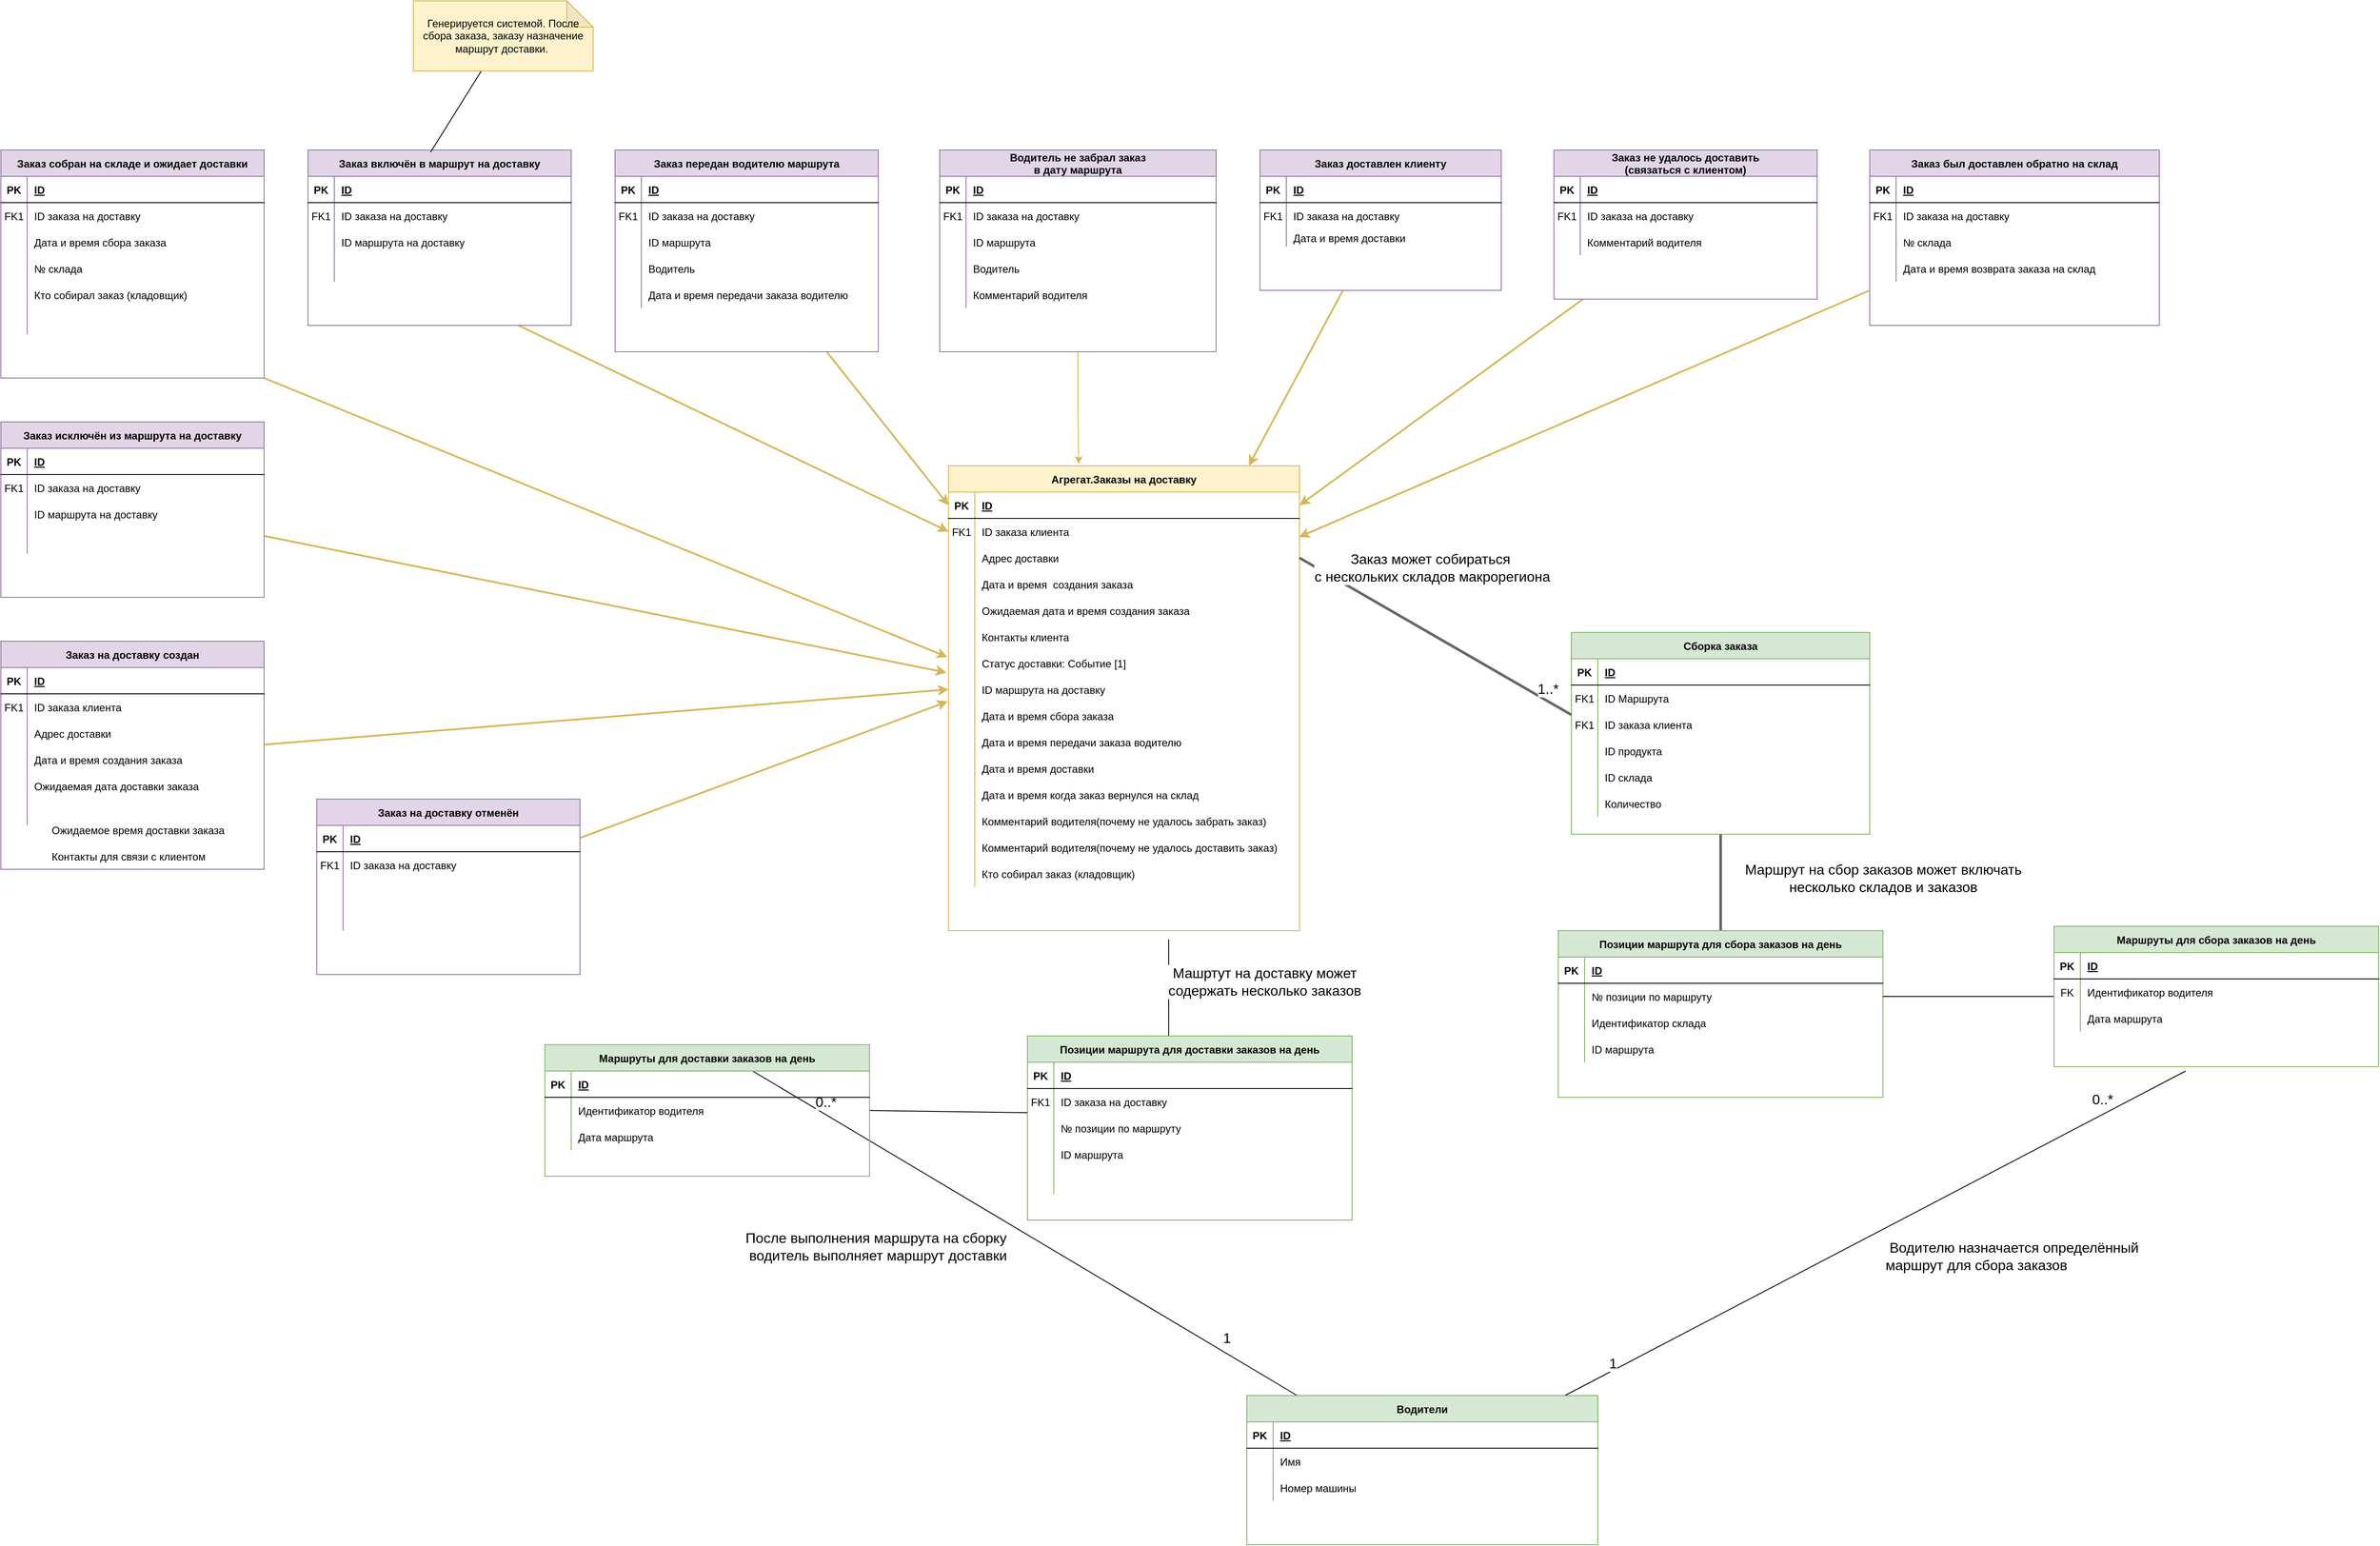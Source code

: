 <mxfile version="21.7.2" type="github">
  <diagram id="R2lEEEUBdFMjLlhIrx00" name="Page-1">
    <mxGraphModel dx="3493" dy="2088" grid="1" gridSize="10" guides="1" tooltips="1" connect="1" arrows="1" fold="1" page="1" pageScale="1" pageWidth="850" pageHeight="1100" math="0" shadow="0" extFonts="Permanent Marker^https://fonts.googleapis.com/css?family=Permanent+Marker">
      <root>
        <mxCell id="0" />
        <mxCell id="1" parent="0" />
        <mxCell id="5yVTNfVvFSlUqT8LVMRZ-42" style="rounded=0;orthogonalLoop=1;jettySize=auto;html=1;entryX=0.435;entryY=0.003;entryDx=0;entryDy=0;entryPerimeter=0;endArrow=none;endFill=0;" parent="1" target="sCP81X1mM4MJ4zBWRQJG-38" edge="1">
          <mxGeometry relative="1" as="geometry">
            <mxPoint x="231" y="400" as="sourcePoint" />
          </mxGeometry>
        </mxCell>
        <mxCell id="5yVTNfVvFSlUqT8LVMRZ-75" value="Машртут на доставку может&lt;br style=&quot;font-size: 16px;&quot;&gt;&amp;nbsp;содержать несколько заказов&amp;nbsp;" style="edgeLabel;html=1;align=center;verticalAlign=middle;resizable=0;points=[];fontSize=16;" parent="5yVTNfVvFSlUqT8LVMRZ-42" vertex="1" connectable="0">
          <mxGeometry x="-0.19" y="3" relative="1" as="geometry">
            <mxPoint x="106" y="3" as="offset" />
          </mxGeometry>
        </mxCell>
        <mxCell id="C-vyLk0tnHw3VtMMgP7b-2" value="Агрегат.Заказы на доставку" style="shape=table;startSize=30;container=1;collapsible=1;childLayout=tableLayout;fixedRows=1;rowLines=0;fontStyle=1;align=center;resizeLast=1;fillColor=#fff2cc;strokeColor=#d6b656;" parent="1" vertex="1">
          <mxGeometry x="-20" y="-140" width="400" height="530" as="geometry" />
        </mxCell>
        <mxCell id="C-vyLk0tnHw3VtMMgP7b-3" value="" style="shape=partialRectangle;collapsible=0;dropTarget=0;pointerEvents=0;fillColor=none;points=[[0,0.5],[1,0.5]];portConstraint=eastwest;top=0;left=0;right=0;bottom=1;" parent="C-vyLk0tnHw3VtMMgP7b-2" vertex="1">
          <mxGeometry y="30" width="400" height="30" as="geometry" />
        </mxCell>
        <mxCell id="C-vyLk0tnHw3VtMMgP7b-4" value="PK" style="shape=partialRectangle;overflow=hidden;connectable=0;fillColor=none;top=0;left=0;bottom=0;right=0;fontStyle=1;" parent="C-vyLk0tnHw3VtMMgP7b-3" vertex="1">
          <mxGeometry width="30" height="30" as="geometry">
            <mxRectangle width="30" height="30" as="alternateBounds" />
          </mxGeometry>
        </mxCell>
        <mxCell id="C-vyLk0tnHw3VtMMgP7b-5" value="ID" style="shape=partialRectangle;overflow=hidden;connectable=0;fillColor=none;top=0;left=0;bottom=0;right=0;align=left;spacingLeft=6;fontStyle=5;" parent="C-vyLk0tnHw3VtMMgP7b-3" vertex="1">
          <mxGeometry x="30" width="370" height="30" as="geometry">
            <mxRectangle width="370" height="30" as="alternateBounds" />
          </mxGeometry>
        </mxCell>
        <mxCell id="C-vyLk0tnHw3VtMMgP7b-6" value="" style="shape=partialRectangle;collapsible=0;dropTarget=0;pointerEvents=0;fillColor=none;points=[[0,0.5],[1,0.5]];portConstraint=eastwest;top=0;left=0;right=0;bottom=0;" parent="C-vyLk0tnHw3VtMMgP7b-2" vertex="1">
          <mxGeometry y="60" width="400" height="30" as="geometry" />
        </mxCell>
        <mxCell id="C-vyLk0tnHw3VtMMgP7b-7" value="FK1" style="shape=partialRectangle;overflow=hidden;connectable=0;fillColor=none;top=0;left=0;bottom=0;right=0;" parent="C-vyLk0tnHw3VtMMgP7b-6" vertex="1">
          <mxGeometry width="30" height="30" as="geometry">
            <mxRectangle width="30" height="30" as="alternateBounds" />
          </mxGeometry>
        </mxCell>
        <mxCell id="C-vyLk0tnHw3VtMMgP7b-8" value="ID заказа клиента" style="shape=partialRectangle;overflow=hidden;connectable=0;fillColor=none;top=0;left=0;bottom=0;right=0;align=left;spacingLeft=6;" parent="C-vyLk0tnHw3VtMMgP7b-6" vertex="1">
          <mxGeometry x="30" width="370" height="30" as="geometry">
            <mxRectangle width="370" height="30" as="alternateBounds" />
          </mxGeometry>
        </mxCell>
        <mxCell id="C-vyLk0tnHw3VtMMgP7b-9" value="" style="shape=partialRectangle;collapsible=0;dropTarget=0;pointerEvents=0;fillColor=none;points=[[0,0.5],[1,0.5]];portConstraint=eastwest;top=0;left=0;right=0;bottom=0;" parent="C-vyLk0tnHw3VtMMgP7b-2" vertex="1">
          <mxGeometry y="90" width="400" height="30" as="geometry" />
        </mxCell>
        <mxCell id="C-vyLk0tnHw3VtMMgP7b-10" value="" style="shape=partialRectangle;overflow=hidden;connectable=0;fillColor=none;top=0;left=0;bottom=0;right=0;" parent="C-vyLk0tnHw3VtMMgP7b-9" vertex="1">
          <mxGeometry width="30" height="30" as="geometry">
            <mxRectangle width="30" height="30" as="alternateBounds" />
          </mxGeometry>
        </mxCell>
        <mxCell id="C-vyLk0tnHw3VtMMgP7b-11" value="Адрес доставки" style="shape=partialRectangle;overflow=hidden;connectable=0;fillColor=none;top=0;left=0;bottom=0;right=0;align=left;spacingLeft=6;" parent="C-vyLk0tnHw3VtMMgP7b-9" vertex="1">
          <mxGeometry x="30" width="370" height="30" as="geometry">
            <mxRectangle width="370" height="30" as="alternateBounds" />
          </mxGeometry>
        </mxCell>
        <mxCell id="wa-pfEFETP_h6YNIwggb-192" value="" style="shape=partialRectangle;collapsible=0;dropTarget=0;pointerEvents=0;fillColor=none;points=[[0,0.5],[1,0.5]];portConstraint=eastwest;top=0;left=0;right=0;bottom=0;" vertex="1" parent="C-vyLk0tnHw3VtMMgP7b-2">
          <mxGeometry y="120" width="400" height="30" as="geometry" />
        </mxCell>
        <mxCell id="wa-pfEFETP_h6YNIwggb-193" value="" style="shape=partialRectangle;overflow=hidden;connectable=0;fillColor=none;top=0;left=0;bottom=0;right=0;" vertex="1" parent="wa-pfEFETP_h6YNIwggb-192">
          <mxGeometry width="30" height="30" as="geometry">
            <mxRectangle width="30" height="30" as="alternateBounds" />
          </mxGeometry>
        </mxCell>
        <mxCell id="wa-pfEFETP_h6YNIwggb-194" value="Дата и время  создания заказа" style="shape=partialRectangle;overflow=hidden;connectable=0;fillColor=none;top=0;left=0;bottom=0;right=0;align=left;spacingLeft=6;" vertex="1" parent="wa-pfEFETP_h6YNIwggb-192">
          <mxGeometry x="30" width="370" height="30" as="geometry">
            <mxRectangle width="370" height="30" as="alternateBounds" />
          </mxGeometry>
        </mxCell>
        <mxCell id="wa-pfEFETP_h6YNIwggb-201" value="" style="shape=partialRectangle;collapsible=0;dropTarget=0;pointerEvents=0;fillColor=none;points=[[0,0.5],[1,0.5]];portConstraint=eastwest;top=0;left=0;right=0;bottom=0;" vertex="1" parent="C-vyLk0tnHw3VtMMgP7b-2">
          <mxGeometry y="150" width="400" height="30" as="geometry" />
        </mxCell>
        <mxCell id="wa-pfEFETP_h6YNIwggb-202" value="" style="shape=partialRectangle;overflow=hidden;connectable=0;fillColor=none;top=0;left=0;bottom=0;right=0;" vertex="1" parent="wa-pfEFETP_h6YNIwggb-201">
          <mxGeometry width="30" height="30" as="geometry">
            <mxRectangle width="30" height="30" as="alternateBounds" />
          </mxGeometry>
        </mxCell>
        <mxCell id="wa-pfEFETP_h6YNIwggb-203" value="Ожидаемая дата и время создания заказа" style="shape=partialRectangle;overflow=hidden;connectable=0;fillColor=none;top=0;left=0;bottom=0;right=0;align=left;spacingLeft=6;" vertex="1" parent="wa-pfEFETP_h6YNIwggb-201">
          <mxGeometry x="30" width="370" height="30" as="geometry">
            <mxRectangle width="370" height="30" as="alternateBounds" />
          </mxGeometry>
        </mxCell>
        <mxCell id="wa-pfEFETP_h6YNIwggb-204" value="" style="shape=partialRectangle;collapsible=0;dropTarget=0;pointerEvents=0;fillColor=none;points=[[0,0.5],[1,0.5]];portConstraint=eastwest;top=0;left=0;right=0;bottom=0;" vertex="1" parent="C-vyLk0tnHw3VtMMgP7b-2">
          <mxGeometry y="180" width="400" height="30" as="geometry" />
        </mxCell>
        <mxCell id="wa-pfEFETP_h6YNIwggb-205" value="" style="shape=partialRectangle;overflow=hidden;connectable=0;fillColor=none;top=0;left=0;bottom=0;right=0;" vertex="1" parent="wa-pfEFETP_h6YNIwggb-204">
          <mxGeometry width="30" height="30" as="geometry">
            <mxRectangle width="30" height="30" as="alternateBounds" />
          </mxGeometry>
        </mxCell>
        <mxCell id="wa-pfEFETP_h6YNIwggb-206" value="Контакты клиента" style="shape=partialRectangle;overflow=hidden;connectable=0;fillColor=none;top=0;left=0;bottom=0;right=0;align=left;spacingLeft=6;" vertex="1" parent="wa-pfEFETP_h6YNIwggb-204">
          <mxGeometry x="30" width="370" height="30" as="geometry">
            <mxRectangle width="370" height="30" as="alternateBounds" />
          </mxGeometry>
        </mxCell>
        <mxCell id="7SXmxlx9GQ8WkcZCsXL9-39" value="" style="shape=partialRectangle;collapsible=0;dropTarget=0;pointerEvents=0;fillColor=none;points=[[0,0.5],[1,0.5]];portConstraint=eastwest;top=0;left=0;right=0;bottom=0;" parent="C-vyLk0tnHw3VtMMgP7b-2" vertex="1">
          <mxGeometry y="210" width="400" height="30" as="geometry" />
        </mxCell>
        <mxCell id="7SXmxlx9GQ8WkcZCsXL9-40" value="" style="shape=partialRectangle;overflow=hidden;connectable=0;fillColor=none;top=0;left=0;bottom=0;right=0;" parent="7SXmxlx9GQ8WkcZCsXL9-39" vertex="1">
          <mxGeometry width="30" height="30" as="geometry">
            <mxRectangle width="30" height="30" as="alternateBounds" />
          </mxGeometry>
        </mxCell>
        <mxCell id="7SXmxlx9GQ8WkcZCsXL9-41" value="Статус доставки: Событие [1]" style="shape=partialRectangle;overflow=hidden;connectable=0;fillColor=none;top=0;left=0;bottom=0;right=0;align=left;spacingLeft=6;" parent="7SXmxlx9GQ8WkcZCsXL9-39" vertex="1">
          <mxGeometry x="30" width="370" height="30" as="geometry">
            <mxRectangle width="370" height="30" as="alternateBounds" />
          </mxGeometry>
        </mxCell>
        <mxCell id="wa-pfEFETP_h6YNIwggb-109" value="" style="shape=partialRectangle;collapsible=0;dropTarget=0;pointerEvents=0;fillColor=none;points=[[0,0.5],[1,0.5]];portConstraint=eastwest;top=0;left=0;right=0;bottom=0;" vertex="1" parent="C-vyLk0tnHw3VtMMgP7b-2">
          <mxGeometry y="240" width="400" height="30" as="geometry" />
        </mxCell>
        <mxCell id="wa-pfEFETP_h6YNIwggb-110" value="" style="shape=partialRectangle;overflow=hidden;connectable=0;fillColor=none;top=0;left=0;bottom=0;right=0;" vertex="1" parent="wa-pfEFETP_h6YNIwggb-109">
          <mxGeometry width="30" height="30" as="geometry">
            <mxRectangle width="30" height="30" as="alternateBounds" />
          </mxGeometry>
        </mxCell>
        <mxCell id="wa-pfEFETP_h6YNIwggb-111" value="ID маршрута на доставку" style="shape=partialRectangle;overflow=hidden;connectable=0;fillColor=none;top=0;left=0;bottom=0;right=0;align=left;spacingLeft=6;" vertex="1" parent="wa-pfEFETP_h6YNIwggb-109">
          <mxGeometry x="30" width="370" height="30" as="geometry">
            <mxRectangle width="370" height="30" as="alternateBounds" />
          </mxGeometry>
        </mxCell>
        <mxCell id="wa-pfEFETP_h6YNIwggb-112" value="" style="shape=partialRectangle;collapsible=0;dropTarget=0;pointerEvents=0;fillColor=none;points=[[0,0.5],[1,0.5]];portConstraint=eastwest;top=0;left=0;right=0;bottom=0;" vertex="1" parent="C-vyLk0tnHw3VtMMgP7b-2">
          <mxGeometry y="270" width="400" height="30" as="geometry" />
        </mxCell>
        <mxCell id="wa-pfEFETP_h6YNIwggb-113" value="" style="shape=partialRectangle;overflow=hidden;connectable=0;fillColor=none;top=0;left=0;bottom=0;right=0;" vertex="1" parent="wa-pfEFETP_h6YNIwggb-112">
          <mxGeometry width="30" height="30" as="geometry">
            <mxRectangle width="30" height="30" as="alternateBounds" />
          </mxGeometry>
        </mxCell>
        <mxCell id="wa-pfEFETP_h6YNIwggb-114" value="Дата и время сбора заказа" style="shape=partialRectangle;overflow=hidden;connectable=0;fillColor=none;top=0;left=0;bottom=0;right=0;align=left;spacingLeft=6;" vertex="1" parent="wa-pfEFETP_h6YNIwggb-112">
          <mxGeometry x="30" width="370" height="30" as="geometry">
            <mxRectangle width="370" height="30" as="alternateBounds" />
          </mxGeometry>
        </mxCell>
        <mxCell id="wa-pfEFETP_h6YNIwggb-115" value="" style="shape=partialRectangle;collapsible=0;dropTarget=0;pointerEvents=0;fillColor=none;points=[[0,0.5],[1,0.5]];portConstraint=eastwest;top=0;left=0;right=0;bottom=0;" vertex="1" parent="C-vyLk0tnHw3VtMMgP7b-2">
          <mxGeometry y="300" width="400" height="30" as="geometry" />
        </mxCell>
        <mxCell id="wa-pfEFETP_h6YNIwggb-116" value="" style="shape=partialRectangle;overflow=hidden;connectable=0;fillColor=none;top=0;left=0;bottom=0;right=0;" vertex="1" parent="wa-pfEFETP_h6YNIwggb-115">
          <mxGeometry width="30" height="30" as="geometry">
            <mxRectangle width="30" height="30" as="alternateBounds" />
          </mxGeometry>
        </mxCell>
        <mxCell id="wa-pfEFETP_h6YNIwggb-117" value="Дата и время передачи заказа водителю" style="shape=partialRectangle;overflow=hidden;connectable=0;fillColor=none;top=0;left=0;bottom=0;right=0;align=left;spacingLeft=6;" vertex="1" parent="wa-pfEFETP_h6YNIwggb-115">
          <mxGeometry x="30" width="370" height="30" as="geometry">
            <mxRectangle width="370" height="30" as="alternateBounds" />
          </mxGeometry>
        </mxCell>
        <mxCell id="wa-pfEFETP_h6YNIwggb-121" value="" style="shape=partialRectangle;collapsible=0;dropTarget=0;pointerEvents=0;fillColor=none;points=[[0,0.5],[1,0.5]];portConstraint=eastwest;top=0;left=0;right=0;bottom=0;" vertex="1" parent="C-vyLk0tnHw3VtMMgP7b-2">
          <mxGeometry y="330" width="400" height="30" as="geometry" />
        </mxCell>
        <mxCell id="wa-pfEFETP_h6YNIwggb-122" value="" style="shape=partialRectangle;overflow=hidden;connectable=0;fillColor=none;top=0;left=0;bottom=0;right=0;" vertex="1" parent="wa-pfEFETP_h6YNIwggb-121">
          <mxGeometry width="30" height="30" as="geometry">
            <mxRectangle width="30" height="30" as="alternateBounds" />
          </mxGeometry>
        </mxCell>
        <mxCell id="wa-pfEFETP_h6YNIwggb-123" value="Дата и время доставки" style="shape=partialRectangle;overflow=hidden;connectable=0;fillColor=none;top=0;left=0;bottom=0;right=0;align=left;spacingLeft=6;" vertex="1" parent="wa-pfEFETP_h6YNIwggb-121">
          <mxGeometry x="30" width="370" height="30" as="geometry">
            <mxRectangle width="370" height="30" as="alternateBounds" />
          </mxGeometry>
        </mxCell>
        <mxCell id="wa-pfEFETP_h6YNIwggb-134" value="" style="shape=partialRectangle;collapsible=0;dropTarget=0;pointerEvents=0;fillColor=none;points=[[0,0.5],[1,0.5]];portConstraint=eastwest;top=0;left=0;right=0;bottom=0;" vertex="1" parent="C-vyLk0tnHw3VtMMgP7b-2">
          <mxGeometry y="360" width="400" height="30" as="geometry" />
        </mxCell>
        <mxCell id="wa-pfEFETP_h6YNIwggb-135" value="" style="shape=partialRectangle;overflow=hidden;connectable=0;fillColor=none;top=0;left=0;bottom=0;right=0;" vertex="1" parent="wa-pfEFETP_h6YNIwggb-134">
          <mxGeometry width="30" height="30" as="geometry">
            <mxRectangle width="30" height="30" as="alternateBounds" />
          </mxGeometry>
        </mxCell>
        <mxCell id="wa-pfEFETP_h6YNIwggb-136" value="Дата и время когда заказ вернулся на склад" style="shape=partialRectangle;overflow=hidden;connectable=0;fillColor=none;top=0;left=0;bottom=0;right=0;align=left;spacingLeft=6;" vertex="1" parent="wa-pfEFETP_h6YNIwggb-134">
          <mxGeometry x="30" width="370" height="30" as="geometry">
            <mxRectangle width="370" height="30" as="alternateBounds" />
          </mxGeometry>
        </mxCell>
        <mxCell id="wa-pfEFETP_h6YNIwggb-137" value="" style="shape=partialRectangle;collapsible=0;dropTarget=0;pointerEvents=0;fillColor=none;points=[[0,0.5],[1,0.5]];portConstraint=eastwest;top=0;left=0;right=0;bottom=0;" vertex="1" parent="C-vyLk0tnHw3VtMMgP7b-2">
          <mxGeometry y="390" width="400" height="30" as="geometry" />
        </mxCell>
        <mxCell id="wa-pfEFETP_h6YNIwggb-138" value="" style="shape=partialRectangle;overflow=hidden;connectable=0;fillColor=none;top=0;left=0;bottom=0;right=0;" vertex="1" parent="wa-pfEFETP_h6YNIwggb-137">
          <mxGeometry width="30" height="30" as="geometry">
            <mxRectangle width="30" height="30" as="alternateBounds" />
          </mxGeometry>
        </mxCell>
        <mxCell id="wa-pfEFETP_h6YNIwggb-139" value="Комментарий водителя(почему не удалось забрать заказ)" style="shape=partialRectangle;overflow=hidden;connectable=0;fillColor=none;top=0;left=0;bottom=0;right=0;align=left;spacingLeft=6;" vertex="1" parent="wa-pfEFETP_h6YNIwggb-137">
          <mxGeometry x="30" width="370" height="30" as="geometry">
            <mxRectangle width="370" height="30" as="alternateBounds" />
          </mxGeometry>
        </mxCell>
        <mxCell id="wa-pfEFETP_h6YNIwggb-154" value="" style="shape=partialRectangle;collapsible=0;dropTarget=0;pointerEvents=0;fillColor=none;points=[[0,0.5],[1,0.5]];portConstraint=eastwest;top=0;left=0;right=0;bottom=0;" vertex="1" parent="C-vyLk0tnHw3VtMMgP7b-2">
          <mxGeometry y="420" width="400" height="30" as="geometry" />
        </mxCell>
        <mxCell id="wa-pfEFETP_h6YNIwggb-155" value="" style="shape=partialRectangle;overflow=hidden;connectable=0;fillColor=none;top=0;left=0;bottom=0;right=0;" vertex="1" parent="wa-pfEFETP_h6YNIwggb-154">
          <mxGeometry width="30" height="30" as="geometry">
            <mxRectangle width="30" height="30" as="alternateBounds" />
          </mxGeometry>
        </mxCell>
        <mxCell id="wa-pfEFETP_h6YNIwggb-156" value="Комментарий водителя(почему не удалось доставить заказ)" style="shape=partialRectangle;overflow=hidden;connectable=0;fillColor=none;top=0;left=0;bottom=0;right=0;align=left;spacingLeft=6;" vertex="1" parent="wa-pfEFETP_h6YNIwggb-154">
          <mxGeometry x="30" width="370" height="30" as="geometry">
            <mxRectangle width="370" height="30" as="alternateBounds" />
          </mxGeometry>
        </mxCell>
        <mxCell id="wa-pfEFETP_h6YNIwggb-143" value="" style="shape=partialRectangle;collapsible=0;dropTarget=0;pointerEvents=0;fillColor=none;points=[[0,0.5],[1,0.5]];portConstraint=eastwest;top=0;left=0;right=0;bottom=0;" vertex="1" parent="C-vyLk0tnHw3VtMMgP7b-2">
          <mxGeometry y="450" width="400" height="30" as="geometry" />
        </mxCell>
        <mxCell id="wa-pfEFETP_h6YNIwggb-144" value="" style="shape=partialRectangle;overflow=hidden;connectable=0;fillColor=none;top=0;left=0;bottom=0;right=0;" vertex="1" parent="wa-pfEFETP_h6YNIwggb-143">
          <mxGeometry width="30" height="30" as="geometry">
            <mxRectangle width="30" height="30" as="alternateBounds" />
          </mxGeometry>
        </mxCell>
        <mxCell id="wa-pfEFETP_h6YNIwggb-145" value="Кто собирал заказ (кладовщик)" style="shape=partialRectangle;overflow=hidden;connectable=0;fillColor=none;top=0;left=0;bottom=0;right=0;align=left;spacingLeft=6;" vertex="1" parent="wa-pfEFETP_h6YNIwggb-143">
          <mxGeometry x="30" width="370" height="30" as="geometry">
            <mxRectangle width="370" height="30" as="alternateBounds" />
          </mxGeometry>
        </mxCell>
        <mxCell id="5yVTNfVvFSlUqT8LVMRZ-71" style="edgeStyle=orthogonalEdgeStyle;rounded=0;orthogonalLoop=1;jettySize=auto;html=1;entryX=0.5;entryY=0;entryDx=0;entryDy=0;endArrow=none;endFill=0;fillColor=#f5f5f5;strokeColor=#666666;strokeWidth=3;" parent="1" source="sCP81X1mM4MJ4zBWRQJG-4" target="sCP81X1mM4MJ4zBWRQJG-25" edge="1">
          <mxGeometry relative="1" as="geometry" />
        </mxCell>
        <mxCell id="5yVTNfVvFSlUqT8LVMRZ-76" value="Маршрут на сбор заказов может включать&lt;br style=&quot;font-size: 16px;&quot;&gt;&amp;nbsp;несколько складов и заказов&amp;nbsp;" style="edgeLabel;html=1;align=center;verticalAlign=middle;resizable=0;points=[];fontSize=16;" parent="5yVTNfVvFSlUqT8LVMRZ-71" vertex="1" connectable="0">
          <mxGeometry x="0.054" y="3" relative="1" as="geometry">
            <mxPoint x="182" y="-8" as="offset" />
          </mxGeometry>
        </mxCell>
        <mxCell id="sCP81X1mM4MJ4zBWRQJG-4" value="Сборка заказа" style="shape=table;startSize=30;container=1;collapsible=1;childLayout=tableLayout;fixedRows=1;rowLines=0;fontStyle=1;align=center;resizeLast=1;fillColor=#d5e8d4;strokeColor=#82b366;" parent="1" vertex="1">
          <mxGeometry x="690" y="50" width="340" height="230" as="geometry" />
        </mxCell>
        <mxCell id="sCP81X1mM4MJ4zBWRQJG-5" value="" style="shape=partialRectangle;collapsible=0;dropTarget=0;pointerEvents=0;fillColor=none;points=[[0,0.5],[1,0.5]];portConstraint=eastwest;top=0;left=0;right=0;bottom=1;" parent="sCP81X1mM4MJ4zBWRQJG-4" vertex="1">
          <mxGeometry y="30" width="340" height="30" as="geometry" />
        </mxCell>
        <mxCell id="sCP81X1mM4MJ4zBWRQJG-6" value="PK" style="shape=partialRectangle;overflow=hidden;connectable=0;fillColor=none;top=0;left=0;bottom=0;right=0;fontStyle=1;" parent="sCP81X1mM4MJ4zBWRQJG-5" vertex="1">
          <mxGeometry width="30" height="30" as="geometry">
            <mxRectangle width="30" height="30" as="alternateBounds" />
          </mxGeometry>
        </mxCell>
        <mxCell id="sCP81X1mM4MJ4zBWRQJG-7" value="ID" style="shape=partialRectangle;overflow=hidden;connectable=0;fillColor=none;top=0;left=0;bottom=0;right=0;align=left;spacingLeft=6;fontStyle=5;" parent="sCP81X1mM4MJ4zBWRQJG-5" vertex="1">
          <mxGeometry x="30" width="310" height="30" as="geometry">
            <mxRectangle width="310" height="30" as="alternateBounds" />
          </mxGeometry>
        </mxCell>
        <mxCell id="5yVTNfVvFSlUqT8LVMRZ-39" value="" style="shape=partialRectangle;collapsible=0;dropTarget=0;pointerEvents=0;fillColor=none;points=[[0,0.5],[1,0.5]];portConstraint=eastwest;top=0;left=0;right=0;bottom=0;" parent="sCP81X1mM4MJ4zBWRQJG-4" vertex="1">
          <mxGeometry y="60" width="340" height="30" as="geometry" />
        </mxCell>
        <mxCell id="5yVTNfVvFSlUqT8LVMRZ-40" value="FK1" style="shape=partialRectangle;overflow=hidden;connectable=0;fillColor=none;top=0;left=0;bottom=0;right=0;" parent="5yVTNfVvFSlUqT8LVMRZ-39" vertex="1">
          <mxGeometry width="30" height="30" as="geometry">
            <mxRectangle width="30" height="30" as="alternateBounds" />
          </mxGeometry>
        </mxCell>
        <mxCell id="5yVTNfVvFSlUqT8LVMRZ-41" value="ID Маршрута" style="shape=partialRectangle;overflow=hidden;connectable=0;fillColor=none;top=0;left=0;bottom=0;right=0;align=left;spacingLeft=6;" parent="5yVTNfVvFSlUqT8LVMRZ-39" vertex="1">
          <mxGeometry x="30" width="310" height="30" as="geometry">
            <mxRectangle width="310" height="30" as="alternateBounds" />
          </mxGeometry>
        </mxCell>
        <mxCell id="sCP81X1mM4MJ4zBWRQJG-8" value="" style="shape=partialRectangle;collapsible=0;dropTarget=0;pointerEvents=0;fillColor=none;points=[[0,0.5],[1,0.5]];portConstraint=eastwest;top=0;left=0;right=0;bottom=0;" parent="sCP81X1mM4MJ4zBWRQJG-4" vertex="1">
          <mxGeometry y="90" width="340" height="30" as="geometry" />
        </mxCell>
        <mxCell id="sCP81X1mM4MJ4zBWRQJG-9" value="FK1" style="shape=partialRectangle;overflow=hidden;connectable=0;fillColor=none;top=0;left=0;bottom=0;right=0;" parent="sCP81X1mM4MJ4zBWRQJG-8" vertex="1">
          <mxGeometry width="30" height="30" as="geometry">
            <mxRectangle width="30" height="30" as="alternateBounds" />
          </mxGeometry>
        </mxCell>
        <mxCell id="sCP81X1mM4MJ4zBWRQJG-10" value="ID заказа клиента" style="shape=partialRectangle;overflow=hidden;connectable=0;fillColor=none;top=0;left=0;bottom=0;right=0;align=left;spacingLeft=6;" parent="sCP81X1mM4MJ4zBWRQJG-8" vertex="1">
          <mxGeometry x="30" width="310" height="30" as="geometry">
            <mxRectangle width="310" height="30" as="alternateBounds" />
          </mxGeometry>
        </mxCell>
        <mxCell id="sCP81X1mM4MJ4zBWRQJG-11" value="" style="shape=partialRectangle;collapsible=0;dropTarget=0;pointerEvents=0;fillColor=none;points=[[0,0.5],[1,0.5]];portConstraint=eastwest;top=0;left=0;right=0;bottom=0;" parent="sCP81X1mM4MJ4zBWRQJG-4" vertex="1">
          <mxGeometry y="120" width="340" height="30" as="geometry" />
        </mxCell>
        <mxCell id="sCP81X1mM4MJ4zBWRQJG-12" value="" style="shape=partialRectangle;overflow=hidden;connectable=0;fillColor=none;top=0;left=0;bottom=0;right=0;" parent="sCP81X1mM4MJ4zBWRQJG-11" vertex="1">
          <mxGeometry width="30" height="30" as="geometry">
            <mxRectangle width="30" height="30" as="alternateBounds" />
          </mxGeometry>
        </mxCell>
        <mxCell id="sCP81X1mM4MJ4zBWRQJG-13" value="ID продукта" style="shape=partialRectangle;overflow=hidden;connectable=0;fillColor=none;top=0;left=0;bottom=0;right=0;align=left;spacingLeft=6;" parent="sCP81X1mM4MJ4zBWRQJG-11" vertex="1">
          <mxGeometry x="30" width="310" height="30" as="geometry">
            <mxRectangle width="310" height="30" as="alternateBounds" />
          </mxGeometry>
        </mxCell>
        <mxCell id="sCP81X1mM4MJ4zBWRQJG-14" value="" style="shape=partialRectangle;collapsible=0;dropTarget=0;pointerEvents=0;fillColor=none;points=[[0,0.5],[1,0.5]];portConstraint=eastwest;top=0;left=0;right=0;bottom=0;" parent="sCP81X1mM4MJ4zBWRQJG-4" vertex="1">
          <mxGeometry y="150" width="340" height="30" as="geometry" />
        </mxCell>
        <mxCell id="sCP81X1mM4MJ4zBWRQJG-15" value="" style="shape=partialRectangle;overflow=hidden;connectable=0;fillColor=none;top=0;left=0;bottom=0;right=0;" parent="sCP81X1mM4MJ4zBWRQJG-14" vertex="1">
          <mxGeometry width="30" height="30" as="geometry">
            <mxRectangle width="30" height="30" as="alternateBounds" />
          </mxGeometry>
        </mxCell>
        <mxCell id="sCP81X1mM4MJ4zBWRQJG-16" value="ID склада" style="shape=partialRectangle;overflow=hidden;connectable=0;fillColor=none;top=0;left=0;bottom=0;right=0;align=left;spacingLeft=6;" parent="sCP81X1mM4MJ4zBWRQJG-14" vertex="1">
          <mxGeometry x="30" width="310" height="30" as="geometry">
            <mxRectangle width="310" height="30" as="alternateBounds" />
          </mxGeometry>
        </mxCell>
        <mxCell id="sCP81X1mM4MJ4zBWRQJG-17" value="" style="shape=partialRectangle;collapsible=0;dropTarget=0;pointerEvents=0;fillColor=none;points=[[0,0.5],[1,0.5]];portConstraint=eastwest;top=0;left=0;right=0;bottom=0;" parent="sCP81X1mM4MJ4zBWRQJG-4" vertex="1">
          <mxGeometry y="180" width="340" height="30" as="geometry" />
        </mxCell>
        <mxCell id="sCP81X1mM4MJ4zBWRQJG-18" value="" style="shape=partialRectangle;overflow=hidden;connectable=0;fillColor=none;top=0;left=0;bottom=0;right=0;" parent="sCP81X1mM4MJ4zBWRQJG-17" vertex="1">
          <mxGeometry width="30" height="30" as="geometry">
            <mxRectangle width="30" height="30" as="alternateBounds" />
          </mxGeometry>
        </mxCell>
        <mxCell id="sCP81X1mM4MJ4zBWRQJG-19" value="Количество" style="shape=partialRectangle;overflow=hidden;connectable=0;fillColor=none;top=0;left=0;bottom=0;right=0;align=left;spacingLeft=6;" parent="sCP81X1mM4MJ4zBWRQJG-17" vertex="1">
          <mxGeometry x="30" width="310" height="30" as="geometry">
            <mxRectangle width="310" height="30" as="alternateBounds" />
          </mxGeometry>
        </mxCell>
        <mxCell id="sCP81X1mM4MJ4zBWRQJG-21" style="rounded=0;orthogonalLoop=1;jettySize=auto;html=1;endArrow=none;endFill=0;fillColor=#f5f5f5;strokeColor=#666666;strokeWidth=3;exitX=1;exitY=0.5;exitDx=0;exitDy=0;entryX=0;entryY=0.133;entryDx=0;entryDy=0;entryPerimeter=0;" parent="1" source="C-vyLk0tnHw3VtMMgP7b-9" target="sCP81X1mM4MJ4zBWRQJG-8" edge="1">
          <mxGeometry relative="1" as="geometry" />
        </mxCell>
        <mxCell id="sCP81X1mM4MJ4zBWRQJG-22" value="1..*" style="edgeLabel;html=1;align=center;verticalAlign=middle;resizable=0;points=[];fontSize=16;" parent="sCP81X1mM4MJ4zBWRQJG-21" vertex="1" connectable="0">
          <mxGeometry x="0.836" relative="1" as="geometry">
            <mxPoint x="-2" y="-16" as="offset" />
          </mxGeometry>
        </mxCell>
        <mxCell id="sCP81X1mM4MJ4zBWRQJG-23" value="1" style="edgeLabel;html=1;align=center;verticalAlign=middle;resizable=0;points=[];fontSize=16;" parent="sCP81X1mM4MJ4zBWRQJG-21" vertex="1" connectable="0">
          <mxGeometry x="-0.827" y="5" relative="1" as="geometry">
            <mxPoint y="-11" as="offset" />
          </mxGeometry>
        </mxCell>
        <mxCell id="sCP81X1mM4MJ4zBWRQJG-24" value="&lt;font style=&quot;font-size: 16px;&quot;&gt;Заказ может собираться&amp;nbsp;&lt;br&gt;с нескольких складов макрорегиона&lt;/font&gt;" style="edgeLabel;html=1;align=center;verticalAlign=middle;resizable=0;points=[];" parent="sCP81X1mM4MJ4zBWRQJG-21" vertex="1" connectable="0">
          <mxGeometry x="-0.045" y="5" relative="1" as="geometry">
            <mxPoint y="-70" as="offset" />
          </mxGeometry>
        </mxCell>
        <mxCell id="sCP81X1mM4MJ4zBWRQJG-25" value="Позиции маршрута для сбора заказов на день" style="shape=table;startSize=30;container=1;collapsible=1;childLayout=tableLayout;fixedRows=1;rowLines=0;fontStyle=1;align=center;resizeLast=1;fillColor=#d5e8d4;strokeColor=#82b366;" parent="1" vertex="1">
          <mxGeometry x="675" y="390" width="370" height="190" as="geometry" />
        </mxCell>
        <mxCell id="sCP81X1mM4MJ4zBWRQJG-26" value="" style="shape=partialRectangle;collapsible=0;dropTarget=0;pointerEvents=0;fillColor=none;points=[[0,0.5],[1,0.5]];portConstraint=eastwest;top=0;left=0;right=0;bottom=1;" parent="sCP81X1mM4MJ4zBWRQJG-25" vertex="1">
          <mxGeometry y="30" width="370" height="30" as="geometry" />
        </mxCell>
        <mxCell id="sCP81X1mM4MJ4zBWRQJG-27" value="PK" style="shape=partialRectangle;overflow=hidden;connectable=0;fillColor=none;top=0;left=0;bottom=0;right=0;fontStyle=1;" parent="sCP81X1mM4MJ4zBWRQJG-26" vertex="1">
          <mxGeometry width="30" height="30" as="geometry">
            <mxRectangle width="30" height="30" as="alternateBounds" />
          </mxGeometry>
        </mxCell>
        <mxCell id="sCP81X1mM4MJ4zBWRQJG-28" value="ID" style="shape=partialRectangle;overflow=hidden;connectable=0;fillColor=none;top=0;left=0;bottom=0;right=0;align=left;spacingLeft=6;fontStyle=5;" parent="sCP81X1mM4MJ4zBWRQJG-26" vertex="1">
          <mxGeometry x="30" width="340" height="30" as="geometry">
            <mxRectangle width="340" height="30" as="alternateBounds" />
          </mxGeometry>
        </mxCell>
        <mxCell id="5yVTNfVvFSlUqT8LVMRZ-65" value="" style="shape=partialRectangle;collapsible=0;dropTarget=0;pointerEvents=0;fillColor=none;points=[[0,0.5],[1,0.5]];portConstraint=eastwest;top=0;left=0;right=0;bottom=0;" parent="sCP81X1mM4MJ4zBWRQJG-25" vertex="1">
          <mxGeometry y="60" width="370" height="30" as="geometry" />
        </mxCell>
        <mxCell id="5yVTNfVvFSlUqT8LVMRZ-66" value="" style="shape=partialRectangle;overflow=hidden;connectable=0;fillColor=none;top=0;left=0;bottom=0;right=0;" parent="5yVTNfVvFSlUqT8LVMRZ-65" vertex="1">
          <mxGeometry width="30" height="30" as="geometry">
            <mxRectangle width="30" height="30" as="alternateBounds" />
          </mxGeometry>
        </mxCell>
        <mxCell id="5yVTNfVvFSlUqT8LVMRZ-67" value="№ позиции по маршруту" style="shape=partialRectangle;overflow=hidden;connectable=0;fillColor=none;top=0;left=0;bottom=0;right=0;align=left;spacingLeft=6;" parent="5yVTNfVvFSlUqT8LVMRZ-65" vertex="1">
          <mxGeometry x="30" width="340" height="30" as="geometry">
            <mxRectangle width="340" height="30" as="alternateBounds" />
          </mxGeometry>
        </mxCell>
        <mxCell id="5yVTNfVvFSlUqT8LVMRZ-68" value="" style="shape=partialRectangle;collapsible=0;dropTarget=0;pointerEvents=0;fillColor=none;points=[[0,0.5],[1,0.5]];portConstraint=eastwest;top=0;left=0;right=0;bottom=0;" parent="sCP81X1mM4MJ4zBWRQJG-25" vertex="1">
          <mxGeometry y="90" width="370" height="30" as="geometry" />
        </mxCell>
        <mxCell id="5yVTNfVvFSlUqT8LVMRZ-69" value="" style="shape=partialRectangle;overflow=hidden;connectable=0;fillColor=none;top=0;left=0;bottom=0;right=0;" parent="5yVTNfVvFSlUqT8LVMRZ-68" vertex="1">
          <mxGeometry width="30" height="30" as="geometry">
            <mxRectangle width="30" height="30" as="alternateBounds" />
          </mxGeometry>
        </mxCell>
        <mxCell id="5yVTNfVvFSlUqT8LVMRZ-70" value="Идентификатор склада" style="shape=partialRectangle;overflow=hidden;connectable=0;fillColor=none;top=0;left=0;bottom=0;right=0;align=left;spacingLeft=6;" parent="5yVTNfVvFSlUqT8LVMRZ-68" vertex="1">
          <mxGeometry x="30" width="340" height="30" as="geometry">
            <mxRectangle width="340" height="30" as="alternateBounds" />
          </mxGeometry>
        </mxCell>
        <mxCell id="5yVTNfVvFSlUqT8LVMRZ-80" value="" style="shape=partialRectangle;collapsible=0;dropTarget=0;pointerEvents=0;fillColor=none;points=[[0,0.5],[1,0.5]];portConstraint=eastwest;top=0;left=0;right=0;bottom=0;" parent="sCP81X1mM4MJ4zBWRQJG-25" vertex="1">
          <mxGeometry y="120" width="370" height="30" as="geometry" />
        </mxCell>
        <mxCell id="5yVTNfVvFSlUqT8LVMRZ-81" value="" style="shape=partialRectangle;overflow=hidden;connectable=0;fillColor=none;top=0;left=0;bottom=0;right=0;" parent="5yVTNfVvFSlUqT8LVMRZ-80" vertex="1">
          <mxGeometry width="30" height="30" as="geometry">
            <mxRectangle width="30" height="30" as="alternateBounds" />
          </mxGeometry>
        </mxCell>
        <mxCell id="5yVTNfVvFSlUqT8LVMRZ-82" value="ID маршрута" style="shape=partialRectangle;overflow=hidden;connectable=0;fillColor=none;top=0;left=0;bottom=0;right=0;align=left;spacingLeft=6;" parent="5yVTNfVvFSlUqT8LVMRZ-80" vertex="1">
          <mxGeometry x="30" width="340" height="30" as="geometry">
            <mxRectangle width="340" height="30" as="alternateBounds" />
          </mxGeometry>
        </mxCell>
        <mxCell id="7SXmxlx9GQ8WkcZCsXL9-17" style="rounded=0;orthogonalLoop=1;jettySize=auto;html=1;startArrow=none;startFill=0;endArrow=none;endFill=0;exitX=0.002;exitY=0.916;exitDx=0;exitDy=0;exitPerimeter=0;entryX=1;entryY=0.5;entryDx=0;entryDy=0;" parent="1" source="sCP81X1mM4MJ4zBWRQJG-42" edge="1" target="7SXmxlx9GQ8WkcZCsXL9-11">
          <mxGeometry relative="1" as="geometry">
            <mxPoint x="-120" y="470" as="targetPoint" />
          </mxGeometry>
        </mxCell>
        <mxCell id="sCP81X1mM4MJ4zBWRQJG-38" value="Позиции маршрута для доставки заказов на день" style="shape=table;startSize=30;container=1;collapsible=1;childLayout=tableLayout;fixedRows=1;rowLines=0;fontStyle=1;align=center;resizeLast=1;fillColor=#d5e8d4;strokeColor=#82b366;" parent="1" vertex="1">
          <mxGeometry x="70" y="510" width="370" height="210" as="geometry" />
        </mxCell>
        <mxCell id="sCP81X1mM4MJ4zBWRQJG-39" value="" style="shape=partialRectangle;collapsible=0;dropTarget=0;pointerEvents=0;fillColor=none;points=[[0,0.5],[1,0.5]];portConstraint=eastwest;top=0;left=0;right=0;bottom=1;" parent="sCP81X1mM4MJ4zBWRQJG-38" vertex="1">
          <mxGeometry y="30" width="370" height="30" as="geometry" />
        </mxCell>
        <mxCell id="sCP81X1mM4MJ4zBWRQJG-40" value="PK" style="shape=partialRectangle;overflow=hidden;connectable=0;fillColor=none;top=0;left=0;bottom=0;right=0;fontStyle=1;" parent="sCP81X1mM4MJ4zBWRQJG-39" vertex="1">
          <mxGeometry width="30" height="30" as="geometry">
            <mxRectangle width="30" height="30" as="alternateBounds" />
          </mxGeometry>
        </mxCell>
        <mxCell id="sCP81X1mM4MJ4zBWRQJG-41" value="ID" style="shape=partialRectangle;overflow=hidden;connectable=0;fillColor=none;top=0;left=0;bottom=0;right=0;align=left;spacingLeft=6;fontStyle=5;" parent="sCP81X1mM4MJ4zBWRQJG-39" vertex="1">
          <mxGeometry x="30" width="340" height="30" as="geometry">
            <mxRectangle width="340" height="30" as="alternateBounds" />
          </mxGeometry>
        </mxCell>
        <mxCell id="sCP81X1mM4MJ4zBWRQJG-42" value="" style="shape=partialRectangle;collapsible=0;dropTarget=0;pointerEvents=0;fillColor=none;points=[[0,0.5],[1,0.5]];portConstraint=eastwest;top=0;left=0;right=0;bottom=0;" parent="sCP81X1mM4MJ4zBWRQJG-38" vertex="1">
          <mxGeometry y="60" width="370" height="30" as="geometry" />
        </mxCell>
        <mxCell id="sCP81X1mM4MJ4zBWRQJG-43" value="FK1" style="shape=partialRectangle;overflow=hidden;connectable=0;fillColor=none;top=0;left=0;bottom=0;right=0;" parent="sCP81X1mM4MJ4zBWRQJG-42" vertex="1">
          <mxGeometry width="30" height="30" as="geometry">
            <mxRectangle width="30" height="30" as="alternateBounds" />
          </mxGeometry>
        </mxCell>
        <mxCell id="sCP81X1mM4MJ4zBWRQJG-44" value="ID заказа на доставку" style="shape=partialRectangle;overflow=hidden;connectable=0;fillColor=none;top=0;left=0;bottom=0;right=0;align=left;spacingLeft=6;" parent="sCP81X1mM4MJ4zBWRQJG-42" vertex="1">
          <mxGeometry x="30" width="340" height="30" as="geometry">
            <mxRectangle width="340" height="30" as="alternateBounds" />
          </mxGeometry>
        </mxCell>
        <mxCell id="sCP81X1mM4MJ4zBWRQJG-48" value="" style="shape=partialRectangle;collapsible=0;dropTarget=0;pointerEvents=0;fillColor=none;points=[[0,0.5],[1,0.5]];portConstraint=eastwest;top=0;left=0;right=0;bottom=0;" parent="sCP81X1mM4MJ4zBWRQJG-38" vertex="1">
          <mxGeometry y="90" width="370" height="30" as="geometry" />
        </mxCell>
        <mxCell id="sCP81X1mM4MJ4zBWRQJG-49" value="" style="shape=partialRectangle;overflow=hidden;connectable=0;fillColor=none;top=0;left=0;bottom=0;right=0;" parent="sCP81X1mM4MJ4zBWRQJG-48" vertex="1">
          <mxGeometry width="30" height="30" as="geometry">
            <mxRectangle width="30" height="30" as="alternateBounds" />
          </mxGeometry>
        </mxCell>
        <mxCell id="sCP81X1mM4MJ4zBWRQJG-50" value="№ позиции по маршруту" style="shape=partialRectangle;overflow=hidden;connectable=0;fillColor=none;top=0;left=0;bottom=0;right=0;align=left;spacingLeft=6;" parent="sCP81X1mM4MJ4zBWRQJG-48" vertex="1">
          <mxGeometry x="30" width="340" height="30" as="geometry">
            <mxRectangle width="340" height="30" as="alternateBounds" />
          </mxGeometry>
        </mxCell>
        <mxCell id="7SXmxlx9GQ8WkcZCsXL9-35" value="" style="shape=partialRectangle;collapsible=0;dropTarget=0;pointerEvents=0;fillColor=none;points=[[0,0.5],[1,0.5]];portConstraint=eastwest;top=0;left=0;right=0;bottom=0;" parent="sCP81X1mM4MJ4zBWRQJG-38" vertex="1">
          <mxGeometry y="120" width="370" height="30" as="geometry" />
        </mxCell>
        <mxCell id="7SXmxlx9GQ8WkcZCsXL9-36" value="" style="shape=partialRectangle;overflow=hidden;connectable=0;fillColor=none;top=0;left=0;bottom=0;right=0;" parent="7SXmxlx9GQ8WkcZCsXL9-35" vertex="1">
          <mxGeometry width="30" height="30" as="geometry">
            <mxRectangle width="30" height="30" as="alternateBounds" />
          </mxGeometry>
        </mxCell>
        <mxCell id="7SXmxlx9GQ8WkcZCsXL9-37" value="ID маршрута" style="shape=partialRectangle;overflow=hidden;connectable=0;fillColor=none;top=0;left=0;bottom=0;right=0;align=left;spacingLeft=6;" parent="7SXmxlx9GQ8WkcZCsXL9-35" vertex="1">
          <mxGeometry x="30" width="340" height="30" as="geometry">
            <mxRectangle width="340" height="30" as="alternateBounds" />
          </mxGeometry>
        </mxCell>
        <mxCell id="5yVTNfVvFSlUqT8LVMRZ-72" value="" style="shape=partialRectangle;collapsible=0;dropTarget=0;pointerEvents=0;fillColor=none;points=[[0,0.5],[1,0.5]];portConstraint=eastwest;top=0;left=0;right=0;bottom=0;" parent="sCP81X1mM4MJ4zBWRQJG-38" vertex="1">
          <mxGeometry y="150" width="370" height="30" as="geometry" />
        </mxCell>
        <mxCell id="5yVTNfVvFSlUqT8LVMRZ-73" value="" style="shape=partialRectangle;overflow=hidden;connectable=0;fillColor=none;top=0;left=0;bottom=0;right=0;" parent="5yVTNfVvFSlUqT8LVMRZ-72" vertex="1">
          <mxGeometry width="30" height="30" as="geometry">
            <mxRectangle width="30" height="30" as="alternateBounds" />
          </mxGeometry>
        </mxCell>
        <mxCell id="5yVTNfVvFSlUqT8LVMRZ-74" value="" style="shape=partialRectangle;overflow=hidden;connectable=0;fillColor=none;top=0;left=0;bottom=0;right=0;align=left;spacingLeft=6;" parent="5yVTNfVvFSlUqT8LVMRZ-72" vertex="1">
          <mxGeometry x="30" width="340" height="30" as="geometry">
            <mxRectangle width="340" height="30" as="alternateBounds" />
          </mxGeometry>
        </mxCell>
        <mxCell id="5yVTNfVvFSlUqT8LVMRZ-60" style="rounded=0;orthogonalLoop=1;jettySize=auto;html=1;endArrow=none;endFill=0;" parent="1" source="sCP81X1mM4MJ4zBWRQJG-51" edge="1">
          <mxGeometry relative="1" as="geometry">
            <mxPoint x="-260" y="540" as="targetPoint" />
          </mxGeometry>
        </mxCell>
        <mxCell id="5yVTNfVvFSlUqT8LVMRZ-83" value="&lt;font style=&quot;font-size: 16px;&quot;&gt;После выполнения маршрута на сборку&lt;br&gt;&amp;nbsp;водитель выполняет маршрут доставки&lt;/font&gt;" style="edgeLabel;html=1;align=center;verticalAlign=middle;resizable=0;points=[];" parent="5yVTNfVvFSlUqT8LVMRZ-60" vertex="1" connectable="0">
          <mxGeometry x="0.001" y="-3" relative="1" as="geometry">
            <mxPoint x="-163" y="23" as="offset" />
          </mxGeometry>
        </mxCell>
        <mxCell id="5yVTNfVvFSlUqT8LVMRZ-84" value="0..*" style="edgeLabel;html=1;align=center;verticalAlign=middle;resizable=0;points=[];fontSize=16;" parent="5yVTNfVvFSlUqT8LVMRZ-60" vertex="1" connectable="0">
          <mxGeometry x="0.775" y="2" relative="1" as="geometry">
            <mxPoint x="29" as="offset" />
          </mxGeometry>
        </mxCell>
        <mxCell id="5yVTNfVvFSlUqT8LVMRZ-85" value="1" style="edgeLabel;html=1;align=center;verticalAlign=middle;resizable=0;points=[];fontSize=16;" parent="5yVTNfVvFSlUqT8LVMRZ-60" vertex="1" connectable="0">
          <mxGeometry x="-0.696" relative="1" as="geometry">
            <mxPoint x="16" y="-8" as="offset" />
          </mxGeometry>
        </mxCell>
        <mxCell id="5yVTNfVvFSlUqT8LVMRZ-61" style="rounded=0;orthogonalLoop=1;jettySize=auto;html=1;endArrow=none;endFill=0;" parent="1" source="sCP81X1mM4MJ4zBWRQJG-51" edge="1">
          <mxGeometry relative="1" as="geometry">
            <mxPoint x="1390" y="550" as="targetPoint" />
          </mxGeometry>
        </mxCell>
        <mxCell id="5yVTNfVvFSlUqT8LVMRZ-77" value="&lt;font style=&quot;font-size: 16px;&quot;&gt;&amp;nbsp;Водителю назначается определённый &lt;br&gt;маршрут для сбора заказов&lt;/font&gt;" style="edgeLabel;html=1;align=left;verticalAlign=middle;resizable=0;points=[];" parent="5yVTNfVvFSlUqT8LVMRZ-61" vertex="1" connectable="0">
          <mxGeometry x="0.001" y="-3" relative="1" as="geometry">
            <mxPoint x="8" y="23" as="offset" />
          </mxGeometry>
        </mxCell>
        <mxCell id="5yVTNfVvFSlUqT8LVMRZ-78" value="1" style="edgeLabel;html=1;align=center;verticalAlign=middle;resizable=0;points=[];fontSize=16;" parent="5yVTNfVvFSlUqT8LVMRZ-61" vertex="1" connectable="0">
          <mxGeometry x="-0.796" y="-3" relative="1" as="geometry">
            <mxPoint x="-19" y="-2" as="offset" />
          </mxGeometry>
        </mxCell>
        <mxCell id="5yVTNfVvFSlUqT8LVMRZ-79" value="0..*" style="edgeLabel;html=1;align=center;verticalAlign=middle;resizable=0;points=[];fontSize=16;" parent="5yVTNfVvFSlUqT8LVMRZ-61" vertex="1" connectable="0">
          <mxGeometry x="0.833" y="-1" relative="1" as="geometry">
            <mxPoint x="-36" as="offset" />
          </mxGeometry>
        </mxCell>
        <mxCell id="sCP81X1mM4MJ4zBWRQJG-51" value="Водители" style="shape=table;startSize=30;container=1;collapsible=1;childLayout=tableLayout;fixedRows=1;rowLines=0;fontStyle=1;align=center;resizeLast=1;fillColor=#d5e8d4;strokeColor=#82b366;" parent="1" vertex="1">
          <mxGeometry x="320" y="920" width="400" height="170" as="geometry" />
        </mxCell>
        <mxCell id="sCP81X1mM4MJ4zBWRQJG-52" value="" style="shape=partialRectangle;collapsible=0;dropTarget=0;pointerEvents=0;fillColor=none;points=[[0,0.5],[1,0.5]];portConstraint=eastwest;top=0;left=0;right=0;bottom=1;" parent="sCP81X1mM4MJ4zBWRQJG-51" vertex="1">
          <mxGeometry y="30" width="400" height="30" as="geometry" />
        </mxCell>
        <mxCell id="sCP81X1mM4MJ4zBWRQJG-53" value="PK" style="shape=partialRectangle;overflow=hidden;connectable=0;fillColor=none;top=0;left=0;bottom=0;right=0;fontStyle=1;" parent="sCP81X1mM4MJ4zBWRQJG-52" vertex="1">
          <mxGeometry width="30" height="30" as="geometry">
            <mxRectangle width="30" height="30" as="alternateBounds" />
          </mxGeometry>
        </mxCell>
        <mxCell id="sCP81X1mM4MJ4zBWRQJG-54" value="ID" style="shape=partialRectangle;overflow=hidden;connectable=0;fillColor=none;top=0;left=0;bottom=0;right=0;align=left;spacingLeft=6;fontStyle=5;" parent="sCP81X1mM4MJ4zBWRQJG-52" vertex="1">
          <mxGeometry x="30" width="370" height="30" as="geometry">
            <mxRectangle width="370" height="30" as="alternateBounds" />
          </mxGeometry>
        </mxCell>
        <mxCell id="sCP81X1mM4MJ4zBWRQJG-55" value="" style="shape=partialRectangle;collapsible=0;dropTarget=0;pointerEvents=0;fillColor=none;points=[[0,0.5],[1,0.5]];portConstraint=eastwest;top=0;left=0;right=0;bottom=0;" parent="sCP81X1mM4MJ4zBWRQJG-51" vertex="1">
          <mxGeometry y="60" width="400" height="30" as="geometry" />
        </mxCell>
        <mxCell id="sCP81X1mM4MJ4zBWRQJG-56" value="" style="shape=partialRectangle;overflow=hidden;connectable=0;fillColor=none;top=0;left=0;bottom=0;right=0;" parent="sCP81X1mM4MJ4zBWRQJG-55" vertex="1">
          <mxGeometry width="30" height="30" as="geometry">
            <mxRectangle width="30" height="30" as="alternateBounds" />
          </mxGeometry>
        </mxCell>
        <mxCell id="sCP81X1mM4MJ4zBWRQJG-57" value="Имя" style="shape=partialRectangle;overflow=hidden;connectable=0;fillColor=none;top=0;left=0;bottom=0;right=0;align=left;spacingLeft=6;" parent="sCP81X1mM4MJ4zBWRQJG-55" vertex="1">
          <mxGeometry x="30" width="370" height="30" as="geometry">
            <mxRectangle width="370" height="30" as="alternateBounds" />
          </mxGeometry>
        </mxCell>
        <mxCell id="sCP81X1mM4MJ4zBWRQJG-58" value="" style="shape=partialRectangle;collapsible=0;dropTarget=0;pointerEvents=0;fillColor=none;points=[[0,0.5],[1,0.5]];portConstraint=eastwest;top=0;left=0;right=0;bottom=0;" parent="sCP81X1mM4MJ4zBWRQJG-51" vertex="1">
          <mxGeometry y="90" width="400" height="30" as="geometry" />
        </mxCell>
        <mxCell id="sCP81X1mM4MJ4zBWRQJG-59" value="" style="shape=partialRectangle;overflow=hidden;connectable=0;fillColor=none;top=0;left=0;bottom=0;right=0;" parent="sCP81X1mM4MJ4zBWRQJG-58" vertex="1">
          <mxGeometry width="30" height="30" as="geometry">
            <mxRectangle width="30" height="30" as="alternateBounds" />
          </mxGeometry>
        </mxCell>
        <mxCell id="sCP81X1mM4MJ4zBWRQJG-60" value="Номер машины" style="shape=partialRectangle;overflow=hidden;connectable=0;fillColor=none;top=0;left=0;bottom=0;right=0;align=left;spacingLeft=6;" parent="sCP81X1mM4MJ4zBWRQJG-58" vertex="1">
          <mxGeometry x="30" width="370" height="30" as="geometry">
            <mxRectangle width="370" height="30" as="alternateBounds" />
          </mxGeometry>
        </mxCell>
        <mxCell id="7SXmxlx9GQ8WkcZCsXL9-1" value="Маршруты для доставки заказов на день" style="shape=table;startSize=30;container=1;collapsible=1;childLayout=tableLayout;fixedRows=1;rowLines=0;fontStyle=1;align=center;resizeLast=1;fillColor=#d5e8d4;strokeColor=#82b366;" parent="1" vertex="1">
          <mxGeometry x="-480" y="520" width="370" height="150" as="geometry" />
        </mxCell>
        <mxCell id="7SXmxlx9GQ8WkcZCsXL9-2" value="" style="shape=partialRectangle;collapsible=0;dropTarget=0;pointerEvents=0;fillColor=none;points=[[0,0.5],[1,0.5]];portConstraint=eastwest;top=0;left=0;right=0;bottom=1;" parent="7SXmxlx9GQ8WkcZCsXL9-1" vertex="1">
          <mxGeometry y="30" width="370" height="30" as="geometry" />
        </mxCell>
        <mxCell id="7SXmxlx9GQ8WkcZCsXL9-3" value="PK" style="shape=partialRectangle;overflow=hidden;connectable=0;fillColor=none;top=0;left=0;bottom=0;right=0;fontStyle=1;" parent="7SXmxlx9GQ8WkcZCsXL9-2" vertex="1">
          <mxGeometry width="30" height="30" as="geometry">
            <mxRectangle width="30" height="30" as="alternateBounds" />
          </mxGeometry>
        </mxCell>
        <mxCell id="7SXmxlx9GQ8WkcZCsXL9-4" value="ID" style="shape=partialRectangle;overflow=hidden;connectable=0;fillColor=none;top=0;left=0;bottom=0;right=0;align=left;spacingLeft=6;fontStyle=5;" parent="7SXmxlx9GQ8WkcZCsXL9-2" vertex="1">
          <mxGeometry x="30" width="340" height="30" as="geometry">
            <mxRectangle width="340" height="30" as="alternateBounds" />
          </mxGeometry>
        </mxCell>
        <mxCell id="7SXmxlx9GQ8WkcZCsXL9-11" value="" style="shape=partialRectangle;collapsible=0;dropTarget=0;pointerEvents=0;fillColor=none;points=[[0,0.5],[1,0.5]];portConstraint=eastwest;top=0;left=0;right=0;bottom=0;" parent="7SXmxlx9GQ8WkcZCsXL9-1" vertex="1">
          <mxGeometry y="60" width="370" height="30" as="geometry" />
        </mxCell>
        <mxCell id="7SXmxlx9GQ8WkcZCsXL9-12" value="" style="shape=partialRectangle;overflow=hidden;connectable=0;fillColor=none;top=0;left=0;bottom=0;right=0;" parent="7SXmxlx9GQ8WkcZCsXL9-11" vertex="1">
          <mxGeometry width="30" height="30" as="geometry">
            <mxRectangle width="30" height="30" as="alternateBounds" />
          </mxGeometry>
        </mxCell>
        <mxCell id="7SXmxlx9GQ8WkcZCsXL9-13" value="Идентификатор водителя" style="shape=partialRectangle;overflow=hidden;connectable=0;fillColor=none;top=0;left=0;bottom=0;right=0;align=left;spacingLeft=6;" parent="7SXmxlx9GQ8WkcZCsXL9-11" vertex="1">
          <mxGeometry x="30" width="340" height="30" as="geometry">
            <mxRectangle width="340" height="30" as="alternateBounds" />
          </mxGeometry>
        </mxCell>
        <mxCell id="7SXmxlx9GQ8WkcZCsXL9-14" value="" style="shape=partialRectangle;collapsible=0;dropTarget=0;pointerEvents=0;fillColor=none;points=[[0,0.5],[1,0.5]];portConstraint=eastwest;top=0;left=0;right=0;bottom=0;" parent="7SXmxlx9GQ8WkcZCsXL9-1" vertex="1">
          <mxGeometry y="90" width="370" height="30" as="geometry" />
        </mxCell>
        <mxCell id="7SXmxlx9GQ8WkcZCsXL9-15" value="" style="shape=partialRectangle;overflow=hidden;connectable=0;fillColor=none;top=0;left=0;bottom=0;right=0;" parent="7SXmxlx9GQ8WkcZCsXL9-14" vertex="1">
          <mxGeometry width="30" height="30" as="geometry">
            <mxRectangle width="30" height="30" as="alternateBounds" />
          </mxGeometry>
        </mxCell>
        <mxCell id="7SXmxlx9GQ8WkcZCsXL9-16" value="Дата маршрута" style="shape=partialRectangle;overflow=hidden;connectable=0;fillColor=none;top=0;left=0;bottom=0;right=0;align=left;spacingLeft=6;" parent="7SXmxlx9GQ8WkcZCsXL9-14" vertex="1">
          <mxGeometry x="30" width="340" height="30" as="geometry">
            <mxRectangle width="340" height="30" as="alternateBounds" />
          </mxGeometry>
        </mxCell>
        <mxCell id="7SXmxlx9GQ8WkcZCsXL9-34" style="edgeStyle=orthogonalEdgeStyle;rounded=0;orthogonalLoop=1;jettySize=auto;html=1;entryX=1;entryY=0.5;entryDx=0;entryDy=0;endArrow=none;endFill=0;" parent="1" source="7SXmxlx9GQ8WkcZCsXL9-18" edge="1">
          <mxGeometry relative="1" as="geometry">
            <mxPoint x="1045" y="465.0" as="targetPoint" />
          </mxGeometry>
        </mxCell>
        <mxCell id="7SXmxlx9GQ8WkcZCsXL9-18" value="Маршруты для сбора заказов на день" style="shape=table;startSize=30;container=1;collapsible=1;childLayout=tableLayout;fixedRows=1;rowLines=0;fontStyle=1;align=center;resizeLast=1;fillColor=#d5e8d4;strokeColor=#82b366;" parent="1" vertex="1">
          <mxGeometry x="1240" y="385" width="370" height="160" as="geometry" />
        </mxCell>
        <mxCell id="7SXmxlx9GQ8WkcZCsXL9-19" value="" style="shape=partialRectangle;collapsible=0;dropTarget=0;pointerEvents=0;fillColor=none;points=[[0,0.5],[1,0.5]];portConstraint=eastwest;top=0;left=0;right=0;bottom=1;" parent="7SXmxlx9GQ8WkcZCsXL9-18" vertex="1">
          <mxGeometry y="30" width="370" height="30" as="geometry" />
        </mxCell>
        <mxCell id="7SXmxlx9GQ8WkcZCsXL9-20" value="PK" style="shape=partialRectangle;overflow=hidden;connectable=0;fillColor=none;top=0;left=0;bottom=0;right=0;fontStyle=1;" parent="7SXmxlx9GQ8WkcZCsXL9-19" vertex="1">
          <mxGeometry width="30" height="30" as="geometry">
            <mxRectangle width="30" height="30" as="alternateBounds" />
          </mxGeometry>
        </mxCell>
        <mxCell id="7SXmxlx9GQ8WkcZCsXL9-21" value="ID" style="shape=partialRectangle;overflow=hidden;connectable=0;fillColor=none;top=0;left=0;bottom=0;right=0;align=left;spacingLeft=6;fontStyle=5;" parent="7SXmxlx9GQ8WkcZCsXL9-19" vertex="1">
          <mxGeometry x="30" width="340" height="30" as="geometry">
            <mxRectangle width="340" height="30" as="alternateBounds" />
          </mxGeometry>
        </mxCell>
        <mxCell id="7SXmxlx9GQ8WkcZCsXL9-22" value="" style="shape=partialRectangle;collapsible=0;dropTarget=0;pointerEvents=0;fillColor=none;points=[[0,0.5],[1,0.5]];portConstraint=eastwest;top=0;left=0;right=0;bottom=0;" parent="7SXmxlx9GQ8WkcZCsXL9-18" vertex="1">
          <mxGeometry y="60" width="370" height="30" as="geometry" />
        </mxCell>
        <mxCell id="7SXmxlx9GQ8WkcZCsXL9-23" value="FK" style="shape=partialRectangle;overflow=hidden;connectable=0;fillColor=none;top=0;left=0;bottom=0;right=0;" parent="7SXmxlx9GQ8WkcZCsXL9-22" vertex="1">
          <mxGeometry width="30" height="30" as="geometry">
            <mxRectangle width="30" height="30" as="alternateBounds" />
          </mxGeometry>
        </mxCell>
        <mxCell id="7SXmxlx9GQ8WkcZCsXL9-24" value="Идентификатор водителя" style="shape=partialRectangle;overflow=hidden;connectable=0;fillColor=none;top=0;left=0;bottom=0;right=0;align=left;spacingLeft=6;" parent="7SXmxlx9GQ8WkcZCsXL9-22" vertex="1">
          <mxGeometry x="30" width="340" height="30" as="geometry">
            <mxRectangle width="340" height="30" as="alternateBounds" />
          </mxGeometry>
        </mxCell>
        <mxCell id="7SXmxlx9GQ8WkcZCsXL9-31" value="" style="shape=partialRectangle;collapsible=0;dropTarget=0;pointerEvents=0;fillColor=none;points=[[0,0.5],[1,0.5]];portConstraint=eastwest;top=0;left=0;right=0;bottom=0;" parent="7SXmxlx9GQ8WkcZCsXL9-18" vertex="1">
          <mxGeometry y="90" width="370" height="30" as="geometry" />
        </mxCell>
        <mxCell id="7SXmxlx9GQ8WkcZCsXL9-32" value="" style="shape=partialRectangle;overflow=hidden;connectable=0;fillColor=none;top=0;left=0;bottom=0;right=0;" parent="7SXmxlx9GQ8WkcZCsXL9-31" vertex="1">
          <mxGeometry width="30" height="30" as="geometry">
            <mxRectangle width="30" height="30" as="alternateBounds" />
          </mxGeometry>
        </mxCell>
        <mxCell id="7SXmxlx9GQ8WkcZCsXL9-33" value="Дата маршрута" style="shape=partialRectangle;overflow=hidden;connectable=0;fillColor=none;top=0;left=0;bottom=0;right=0;align=left;spacingLeft=6;" parent="7SXmxlx9GQ8WkcZCsXL9-31" vertex="1">
          <mxGeometry x="30" width="340" height="30" as="geometry">
            <mxRectangle width="340" height="30" as="alternateBounds" />
          </mxGeometry>
        </mxCell>
        <mxCell id="wa-pfEFETP_h6YNIwggb-133" style="rounded=0;orthogonalLoop=1;jettySize=auto;html=1;entryX=-0.003;entryY=0.269;entryDx=0;entryDy=0;entryPerimeter=0;strokeColor=#d6b656;strokeWidth=2;fillColor=#fff2cc;exitX=1;exitY=1;exitDx=0;exitDy=0;" edge="1" parent="1" source="wa-pfEFETP_h6YNIwggb-1" target="7SXmxlx9GQ8WkcZCsXL9-39">
          <mxGeometry relative="1" as="geometry">
            <mxPoint x="-800" y="-290" as="sourcePoint" />
          </mxGeometry>
        </mxCell>
        <mxCell id="wa-pfEFETP_h6YNIwggb-1" value="Заказ собран на складе и ожидает доставки" style="shape=table;startSize=30;container=1;collapsible=1;childLayout=tableLayout;fixedRows=1;rowLines=0;fontStyle=1;align=center;resizeLast=1;fillColor=#e1d5e7;strokeColor=#9673a6;" vertex="1" parent="1">
          <mxGeometry x="-1100" y="-500" width="300" height="260" as="geometry" />
        </mxCell>
        <mxCell id="wa-pfEFETP_h6YNIwggb-2" value="" style="shape=partialRectangle;collapsible=0;dropTarget=0;pointerEvents=0;fillColor=none;points=[[0,0.5],[1,0.5]];portConstraint=eastwest;top=0;left=0;right=0;bottom=1;" vertex="1" parent="wa-pfEFETP_h6YNIwggb-1">
          <mxGeometry y="30" width="300" height="30" as="geometry" />
        </mxCell>
        <mxCell id="wa-pfEFETP_h6YNIwggb-3" value="PK" style="shape=partialRectangle;overflow=hidden;connectable=0;fillColor=none;top=0;left=0;bottom=0;right=0;fontStyle=1;" vertex="1" parent="wa-pfEFETP_h6YNIwggb-2">
          <mxGeometry width="30" height="30" as="geometry">
            <mxRectangle width="30" height="30" as="alternateBounds" />
          </mxGeometry>
        </mxCell>
        <mxCell id="wa-pfEFETP_h6YNIwggb-4" value="ID" style="shape=partialRectangle;overflow=hidden;connectable=0;fillColor=none;top=0;left=0;bottom=0;right=0;align=left;spacingLeft=6;fontStyle=5;" vertex="1" parent="wa-pfEFETP_h6YNIwggb-2">
          <mxGeometry x="30" width="270" height="30" as="geometry">
            <mxRectangle width="270" height="30" as="alternateBounds" />
          </mxGeometry>
        </mxCell>
        <mxCell id="wa-pfEFETP_h6YNIwggb-5" value="" style="shape=partialRectangle;collapsible=0;dropTarget=0;pointerEvents=0;fillColor=none;points=[[0,0.5],[1,0.5]];portConstraint=eastwest;top=0;left=0;right=0;bottom=0;" vertex="1" parent="wa-pfEFETP_h6YNIwggb-1">
          <mxGeometry y="60" width="300" height="30" as="geometry" />
        </mxCell>
        <mxCell id="wa-pfEFETP_h6YNIwggb-6" value="FK1" style="shape=partialRectangle;overflow=hidden;connectable=0;fillColor=none;top=0;left=0;bottom=0;right=0;" vertex="1" parent="wa-pfEFETP_h6YNIwggb-5">
          <mxGeometry width="30" height="30" as="geometry">
            <mxRectangle width="30" height="30" as="alternateBounds" />
          </mxGeometry>
        </mxCell>
        <mxCell id="wa-pfEFETP_h6YNIwggb-7" value="ID заказа на доставку" style="shape=partialRectangle;overflow=hidden;connectable=0;fillColor=none;top=0;left=0;bottom=0;right=0;align=left;spacingLeft=6;" vertex="1" parent="wa-pfEFETP_h6YNIwggb-5">
          <mxGeometry x="30" width="270" height="30" as="geometry">
            <mxRectangle width="270" height="30" as="alternateBounds" />
          </mxGeometry>
        </mxCell>
        <mxCell id="wa-pfEFETP_h6YNIwggb-8" value="" style="shape=partialRectangle;collapsible=0;dropTarget=0;pointerEvents=0;fillColor=none;points=[[0,0.5],[1,0.5]];portConstraint=eastwest;top=0;left=0;right=0;bottom=0;" vertex="1" parent="wa-pfEFETP_h6YNIwggb-1">
          <mxGeometry y="90" width="300" height="30" as="geometry" />
        </mxCell>
        <mxCell id="wa-pfEFETP_h6YNIwggb-9" value="" style="shape=partialRectangle;overflow=hidden;connectable=0;fillColor=none;top=0;left=0;bottom=0;right=0;" vertex="1" parent="wa-pfEFETP_h6YNIwggb-8">
          <mxGeometry width="30" height="30" as="geometry">
            <mxRectangle width="30" height="30" as="alternateBounds" />
          </mxGeometry>
        </mxCell>
        <mxCell id="wa-pfEFETP_h6YNIwggb-10" value="Дата и время сбора заказа" style="shape=partialRectangle;overflow=hidden;connectable=0;fillColor=none;top=0;left=0;bottom=0;right=0;align=left;spacingLeft=6;" vertex="1" parent="wa-pfEFETP_h6YNIwggb-8">
          <mxGeometry x="30" width="270" height="30" as="geometry">
            <mxRectangle width="270" height="30" as="alternateBounds" />
          </mxGeometry>
        </mxCell>
        <mxCell id="wa-pfEFETP_h6YNIwggb-11" value="" style="shape=partialRectangle;collapsible=0;dropTarget=0;pointerEvents=0;fillColor=none;points=[[0,0.5],[1,0.5]];portConstraint=eastwest;top=0;left=0;right=0;bottom=0;" vertex="1" parent="wa-pfEFETP_h6YNIwggb-1">
          <mxGeometry y="120" width="300" height="30" as="geometry" />
        </mxCell>
        <mxCell id="wa-pfEFETP_h6YNIwggb-12" value="" style="shape=partialRectangle;overflow=hidden;connectable=0;fillColor=none;top=0;left=0;bottom=0;right=0;" vertex="1" parent="wa-pfEFETP_h6YNIwggb-11">
          <mxGeometry width="30" height="30" as="geometry">
            <mxRectangle width="30" height="30" as="alternateBounds" />
          </mxGeometry>
        </mxCell>
        <mxCell id="wa-pfEFETP_h6YNIwggb-13" value="№ склада" style="shape=partialRectangle;overflow=hidden;connectable=0;fillColor=none;top=0;left=0;bottom=0;right=0;align=left;spacingLeft=6;" vertex="1" parent="wa-pfEFETP_h6YNIwggb-11">
          <mxGeometry x="30" width="270" height="30" as="geometry">
            <mxRectangle width="270" height="30" as="alternateBounds" />
          </mxGeometry>
        </mxCell>
        <mxCell id="wa-pfEFETP_h6YNIwggb-140" value="" style="shape=partialRectangle;collapsible=0;dropTarget=0;pointerEvents=0;fillColor=none;points=[[0,0.5],[1,0.5]];portConstraint=eastwest;top=0;left=0;right=0;bottom=0;" vertex="1" parent="wa-pfEFETP_h6YNIwggb-1">
          <mxGeometry y="150" width="300" height="30" as="geometry" />
        </mxCell>
        <mxCell id="wa-pfEFETP_h6YNIwggb-141" value="" style="shape=partialRectangle;overflow=hidden;connectable=0;fillColor=none;top=0;left=0;bottom=0;right=0;" vertex="1" parent="wa-pfEFETP_h6YNIwggb-140">
          <mxGeometry width="30" height="30" as="geometry">
            <mxRectangle width="30" height="30" as="alternateBounds" />
          </mxGeometry>
        </mxCell>
        <mxCell id="wa-pfEFETP_h6YNIwggb-142" value="Кто собирал заказ (кладовщик)" style="shape=partialRectangle;overflow=hidden;connectable=0;fillColor=none;top=0;left=0;bottom=0;right=0;align=left;spacingLeft=6;" vertex="1" parent="wa-pfEFETP_h6YNIwggb-140">
          <mxGeometry x="30" width="270" height="30" as="geometry">
            <mxRectangle width="270" height="30" as="alternateBounds" />
          </mxGeometry>
        </mxCell>
        <mxCell id="wa-pfEFETP_h6YNIwggb-186" value="" style="shape=partialRectangle;collapsible=0;dropTarget=0;pointerEvents=0;fillColor=none;points=[[0,0.5],[1,0.5]];portConstraint=eastwest;top=0;left=0;right=0;bottom=0;" vertex="1" parent="wa-pfEFETP_h6YNIwggb-1">
          <mxGeometry y="180" width="300" height="30" as="geometry" />
        </mxCell>
        <mxCell id="wa-pfEFETP_h6YNIwggb-187" value="" style="shape=partialRectangle;overflow=hidden;connectable=0;fillColor=none;top=0;left=0;bottom=0;right=0;" vertex="1" parent="wa-pfEFETP_h6YNIwggb-186">
          <mxGeometry width="30" height="30" as="geometry">
            <mxRectangle width="30" height="30" as="alternateBounds" />
          </mxGeometry>
        </mxCell>
        <mxCell id="wa-pfEFETP_h6YNIwggb-188" value="" style="shape=partialRectangle;overflow=hidden;connectable=0;fillColor=none;top=0;left=0;bottom=0;right=0;align=left;spacingLeft=6;" vertex="1" parent="wa-pfEFETP_h6YNIwggb-186">
          <mxGeometry x="30" width="270" height="30" as="geometry">
            <mxRectangle width="270" height="30" as="alternateBounds" />
          </mxGeometry>
        </mxCell>
        <mxCell id="wa-pfEFETP_h6YNIwggb-131" style="rounded=0;orthogonalLoop=1;jettySize=auto;html=1;strokeColor=#d6b656;strokeWidth=2;fillColor=#fff2cc;entryX=0;entryY=0.5;entryDx=0;entryDy=0;" edge="1" parent="1" target="C-vyLk0tnHw3VtMMgP7b-6">
          <mxGeometry relative="1" as="geometry">
            <mxPoint x="-510" y="-300" as="sourcePoint" />
          </mxGeometry>
        </mxCell>
        <mxCell id="wa-pfEFETP_h6YNIwggb-14" value="Заказ включён в маршрут на доставку" style="shape=table;startSize=30;container=1;collapsible=1;childLayout=tableLayout;fixedRows=1;rowLines=0;fontStyle=1;align=center;resizeLast=1;fillColor=#e1d5e7;strokeColor=#9673a6;" vertex="1" parent="1">
          <mxGeometry x="-750" y="-500" width="300" height="200" as="geometry" />
        </mxCell>
        <mxCell id="wa-pfEFETP_h6YNIwggb-15" value="" style="shape=partialRectangle;collapsible=0;dropTarget=0;pointerEvents=0;fillColor=none;points=[[0,0.5],[1,0.5]];portConstraint=eastwest;top=0;left=0;right=0;bottom=1;" vertex="1" parent="wa-pfEFETP_h6YNIwggb-14">
          <mxGeometry y="30" width="300" height="30" as="geometry" />
        </mxCell>
        <mxCell id="wa-pfEFETP_h6YNIwggb-16" value="PK" style="shape=partialRectangle;overflow=hidden;connectable=0;fillColor=none;top=0;left=0;bottom=0;right=0;fontStyle=1;" vertex="1" parent="wa-pfEFETP_h6YNIwggb-15">
          <mxGeometry width="30" height="30" as="geometry">
            <mxRectangle width="30" height="30" as="alternateBounds" />
          </mxGeometry>
        </mxCell>
        <mxCell id="wa-pfEFETP_h6YNIwggb-17" value="ID" style="shape=partialRectangle;overflow=hidden;connectable=0;fillColor=none;top=0;left=0;bottom=0;right=0;align=left;spacingLeft=6;fontStyle=5;" vertex="1" parent="wa-pfEFETP_h6YNIwggb-15">
          <mxGeometry x="30" width="270" height="30" as="geometry">
            <mxRectangle width="270" height="30" as="alternateBounds" />
          </mxGeometry>
        </mxCell>
        <mxCell id="wa-pfEFETP_h6YNIwggb-18" value="" style="shape=partialRectangle;collapsible=0;dropTarget=0;pointerEvents=0;fillColor=none;points=[[0,0.5],[1,0.5]];portConstraint=eastwest;top=0;left=0;right=0;bottom=0;" vertex="1" parent="wa-pfEFETP_h6YNIwggb-14">
          <mxGeometry y="60" width="300" height="30" as="geometry" />
        </mxCell>
        <mxCell id="wa-pfEFETP_h6YNIwggb-19" value="FK1" style="shape=partialRectangle;overflow=hidden;connectable=0;fillColor=none;top=0;left=0;bottom=0;right=0;" vertex="1" parent="wa-pfEFETP_h6YNIwggb-18">
          <mxGeometry width="30" height="30" as="geometry">
            <mxRectangle width="30" height="30" as="alternateBounds" />
          </mxGeometry>
        </mxCell>
        <mxCell id="wa-pfEFETP_h6YNIwggb-20" value="ID заказа на доставку" style="shape=partialRectangle;overflow=hidden;connectable=0;fillColor=none;top=0;left=0;bottom=0;right=0;align=left;spacingLeft=6;" vertex="1" parent="wa-pfEFETP_h6YNIwggb-18">
          <mxGeometry x="30" width="270" height="30" as="geometry">
            <mxRectangle width="270" height="30" as="alternateBounds" />
          </mxGeometry>
        </mxCell>
        <mxCell id="wa-pfEFETP_h6YNIwggb-21" value="" style="shape=partialRectangle;collapsible=0;dropTarget=0;pointerEvents=0;fillColor=none;points=[[0,0.5],[1,0.5]];portConstraint=eastwest;top=0;left=0;right=0;bottom=0;" vertex="1" parent="wa-pfEFETP_h6YNIwggb-14">
          <mxGeometry y="90" width="300" height="30" as="geometry" />
        </mxCell>
        <mxCell id="wa-pfEFETP_h6YNIwggb-22" value="" style="shape=partialRectangle;overflow=hidden;connectable=0;fillColor=none;top=0;left=0;bottom=0;right=0;" vertex="1" parent="wa-pfEFETP_h6YNIwggb-21">
          <mxGeometry width="30" height="30" as="geometry">
            <mxRectangle width="30" height="30" as="alternateBounds" />
          </mxGeometry>
        </mxCell>
        <mxCell id="wa-pfEFETP_h6YNIwggb-23" value="ID маршрута на доставку" style="shape=partialRectangle;overflow=hidden;connectable=0;fillColor=none;top=0;left=0;bottom=0;right=0;align=left;spacingLeft=6;" vertex="1" parent="wa-pfEFETP_h6YNIwggb-21">
          <mxGeometry x="30" width="270" height="30" as="geometry">
            <mxRectangle width="270" height="30" as="alternateBounds" />
          </mxGeometry>
        </mxCell>
        <mxCell id="wa-pfEFETP_h6YNIwggb-24" value="" style="shape=partialRectangle;collapsible=0;dropTarget=0;pointerEvents=0;fillColor=none;points=[[0,0.5],[1,0.5]];portConstraint=eastwest;top=0;left=0;right=0;bottom=0;" vertex="1" parent="wa-pfEFETP_h6YNIwggb-14">
          <mxGeometry y="120" width="300" height="30" as="geometry" />
        </mxCell>
        <mxCell id="wa-pfEFETP_h6YNIwggb-25" value="" style="shape=partialRectangle;overflow=hidden;connectable=0;fillColor=none;top=0;left=0;bottom=0;right=0;" vertex="1" parent="wa-pfEFETP_h6YNIwggb-24">
          <mxGeometry width="30" height="30" as="geometry">
            <mxRectangle width="30" height="30" as="alternateBounds" />
          </mxGeometry>
        </mxCell>
        <mxCell id="wa-pfEFETP_h6YNIwggb-26" value="" style="shape=partialRectangle;overflow=hidden;connectable=0;fillColor=none;top=0;left=0;bottom=0;right=0;align=left;spacingLeft=6;" vertex="1" parent="wa-pfEFETP_h6YNIwggb-24">
          <mxGeometry x="30" width="270" height="30" as="geometry">
            <mxRectangle width="270" height="30" as="alternateBounds" />
          </mxGeometry>
        </mxCell>
        <mxCell id="wa-pfEFETP_h6YNIwggb-128" style="rounded=0;orthogonalLoop=1;jettySize=auto;html=1;fontSize=11;fillColor=#fff2cc;strokeColor=#d6b656;startSize=30;fontStyle=1;strokeWidth=2;" edge="1" parent="1" source="wa-pfEFETP_h6YNIwggb-27" target="C-vyLk0tnHw3VtMMgP7b-2">
          <mxGeometry relative="1" as="geometry" />
        </mxCell>
        <mxCell id="wa-pfEFETP_h6YNIwggb-27" value="Заказ доставлен клиенту" style="shape=table;startSize=30;container=1;collapsible=1;childLayout=tableLayout;fixedRows=1;rowLines=0;fontStyle=1;align=center;resizeLast=1;fillColor=#e1d5e7;strokeColor=#9673a6;" vertex="1" parent="1">
          <mxGeometry x="335" y="-500" width="275" height="160.0" as="geometry" />
        </mxCell>
        <mxCell id="wa-pfEFETP_h6YNIwggb-28" value="" style="shape=partialRectangle;collapsible=0;dropTarget=0;pointerEvents=0;fillColor=none;points=[[0,0.5],[1,0.5]];portConstraint=eastwest;top=0;left=0;right=0;bottom=1;" vertex="1" parent="wa-pfEFETP_h6YNIwggb-27">
          <mxGeometry y="30" width="275" height="30" as="geometry" />
        </mxCell>
        <mxCell id="wa-pfEFETP_h6YNIwggb-29" value="PK" style="shape=partialRectangle;overflow=hidden;connectable=0;fillColor=none;top=0;left=0;bottom=0;right=0;fontStyle=1;" vertex="1" parent="wa-pfEFETP_h6YNIwggb-28">
          <mxGeometry width="30" height="30" as="geometry">
            <mxRectangle width="30" height="30" as="alternateBounds" />
          </mxGeometry>
        </mxCell>
        <mxCell id="wa-pfEFETP_h6YNIwggb-30" value="ID" style="shape=partialRectangle;overflow=hidden;connectable=0;fillColor=none;top=0;left=0;bottom=0;right=0;align=left;spacingLeft=6;fontStyle=5;" vertex="1" parent="wa-pfEFETP_h6YNIwggb-28">
          <mxGeometry x="30" width="245" height="30" as="geometry">
            <mxRectangle width="245" height="30" as="alternateBounds" />
          </mxGeometry>
        </mxCell>
        <mxCell id="wa-pfEFETP_h6YNIwggb-31" value="" style="shape=partialRectangle;collapsible=0;dropTarget=0;pointerEvents=0;fillColor=none;points=[[0,0.5],[1,0.5]];portConstraint=eastwest;top=0;left=0;right=0;bottom=0;" vertex="1" parent="wa-pfEFETP_h6YNIwggb-27">
          <mxGeometry y="60" width="275" height="30" as="geometry" />
        </mxCell>
        <mxCell id="wa-pfEFETP_h6YNIwggb-32" value="FK1" style="shape=partialRectangle;overflow=hidden;connectable=0;fillColor=none;top=0;left=0;bottom=0;right=0;" vertex="1" parent="wa-pfEFETP_h6YNIwggb-31">
          <mxGeometry width="30" height="30" as="geometry">
            <mxRectangle width="30" height="30" as="alternateBounds" />
          </mxGeometry>
        </mxCell>
        <mxCell id="wa-pfEFETP_h6YNIwggb-33" value="ID заказа на доставку" style="shape=partialRectangle;overflow=hidden;connectable=0;fillColor=none;top=0;left=0;bottom=0;right=0;align=left;spacingLeft=6;" vertex="1" parent="wa-pfEFETP_h6YNIwggb-31">
          <mxGeometry x="30" width="245" height="30" as="geometry">
            <mxRectangle width="245" height="30" as="alternateBounds" />
          </mxGeometry>
        </mxCell>
        <mxCell id="wa-pfEFETP_h6YNIwggb-37" value="" style="shape=partialRectangle;collapsible=0;dropTarget=0;pointerEvents=0;fillColor=none;points=[[0,0.5],[1,0.5]];portConstraint=eastwest;top=0;left=0;right=0;bottom=0;" vertex="1" parent="wa-pfEFETP_h6YNIwggb-27">
          <mxGeometry y="90" width="275" height="20" as="geometry" />
        </mxCell>
        <mxCell id="wa-pfEFETP_h6YNIwggb-38" value="" style="shape=partialRectangle;overflow=hidden;connectable=0;fillColor=none;top=0;left=0;bottom=0;right=0;" vertex="1" parent="wa-pfEFETP_h6YNIwggb-37">
          <mxGeometry width="30" height="20" as="geometry">
            <mxRectangle width="30" height="20" as="alternateBounds" />
          </mxGeometry>
        </mxCell>
        <mxCell id="wa-pfEFETP_h6YNIwggb-39" value="Дата и время доставки" style="shape=partialRectangle;overflow=hidden;connectable=0;fillColor=none;top=0;left=0;bottom=0;right=0;align=left;spacingLeft=6;" vertex="1" parent="wa-pfEFETP_h6YNIwggb-37">
          <mxGeometry x="30" width="245" height="20" as="geometry">
            <mxRectangle width="245" height="20" as="alternateBounds" />
          </mxGeometry>
        </mxCell>
        <mxCell id="wa-pfEFETP_h6YNIwggb-127" style="rounded=0;orthogonalLoop=1;jettySize=auto;html=1;entryX=1;entryY=0.5;entryDx=0;entryDy=0;strokeWidth=2;fillColor=#fff2cc;strokeColor=#d6b656;" edge="1" parent="1" source="wa-pfEFETP_h6YNIwggb-40" target="C-vyLk0tnHw3VtMMgP7b-3">
          <mxGeometry relative="1" as="geometry" />
        </mxCell>
        <mxCell id="wa-pfEFETP_h6YNIwggb-40" value="Заказ не удалось доставить &#xa;(связаться с клиентом)" style="shape=table;startSize=30;container=1;collapsible=1;childLayout=tableLayout;fixedRows=1;rowLines=0;fontStyle=1;align=center;resizeLast=1;fillColor=#e1d5e7;strokeColor=#9673a6;" vertex="1" parent="1">
          <mxGeometry x="670" y="-500" width="300" height="170" as="geometry" />
        </mxCell>
        <mxCell id="wa-pfEFETP_h6YNIwggb-41" value="" style="shape=partialRectangle;collapsible=0;dropTarget=0;pointerEvents=0;fillColor=none;points=[[0,0.5],[1,0.5]];portConstraint=eastwest;top=0;left=0;right=0;bottom=1;" vertex="1" parent="wa-pfEFETP_h6YNIwggb-40">
          <mxGeometry y="30" width="300" height="30" as="geometry" />
        </mxCell>
        <mxCell id="wa-pfEFETP_h6YNIwggb-42" value="PK" style="shape=partialRectangle;overflow=hidden;connectable=0;fillColor=none;top=0;left=0;bottom=0;right=0;fontStyle=1;" vertex="1" parent="wa-pfEFETP_h6YNIwggb-41">
          <mxGeometry width="30" height="30" as="geometry">
            <mxRectangle width="30" height="30" as="alternateBounds" />
          </mxGeometry>
        </mxCell>
        <mxCell id="wa-pfEFETP_h6YNIwggb-43" value="ID" style="shape=partialRectangle;overflow=hidden;connectable=0;fillColor=none;top=0;left=0;bottom=0;right=0;align=left;spacingLeft=6;fontStyle=5;" vertex="1" parent="wa-pfEFETP_h6YNIwggb-41">
          <mxGeometry x="30" width="270" height="30" as="geometry">
            <mxRectangle width="270" height="30" as="alternateBounds" />
          </mxGeometry>
        </mxCell>
        <mxCell id="wa-pfEFETP_h6YNIwggb-44" value="" style="shape=partialRectangle;collapsible=0;dropTarget=0;pointerEvents=0;fillColor=none;points=[[0,0.5],[1,0.5]];portConstraint=eastwest;top=0;left=0;right=0;bottom=0;" vertex="1" parent="wa-pfEFETP_h6YNIwggb-40">
          <mxGeometry y="60" width="300" height="30" as="geometry" />
        </mxCell>
        <mxCell id="wa-pfEFETP_h6YNIwggb-45" value="FK1" style="shape=partialRectangle;overflow=hidden;connectable=0;fillColor=none;top=0;left=0;bottom=0;right=0;" vertex="1" parent="wa-pfEFETP_h6YNIwggb-44">
          <mxGeometry width="30" height="30" as="geometry">
            <mxRectangle width="30" height="30" as="alternateBounds" />
          </mxGeometry>
        </mxCell>
        <mxCell id="wa-pfEFETP_h6YNIwggb-46" value="ID заказа на доставку" style="shape=partialRectangle;overflow=hidden;connectable=0;fillColor=none;top=0;left=0;bottom=0;right=0;align=left;spacingLeft=6;" vertex="1" parent="wa-pfEFETP_h6YNIwggb-44">
          <mxGeometry x="30" width="270" height="30" as="geometry">
            <mxRectangle width="270" height="30" as="alternateBounds" />
          </mxGeometry>
        </mxCell>
        <mxCell id="wa-pfEFETP_h6YNIwggb-50" value="" style="shape=partialRectangle;collapsible=0;dropTarget=0;pointerEvents=0;fillColor=none;points=[[0,0.5],[1,0.5]];portConstraint=eastwest;top=0;left=0;right=0;bottom=0;" vertex="1" parent="wa-pfEFETP_h6YNIwggb-40">
          <mxGeometry y="90" width="300" height="30" as="geometry" />
        </mxCell>
        <mxCell id="wa-pfEFETP_h6YNIwggb-51" value="" style="shape=partialRectangle;overflow=hidden;connectable=0;fillColor=none;top=0;left=0;bottom=0;right=0;" vertex="1" parent="wa-pfEFETP_h6YNIwggb-50">
          <mxGeometry width="30" height="30" as="geometry">
            <mxRectangle width="30" height="30" as="alternateBounds" />
          </mxGeometry>
        </mxCell>
        <mxCell id="wa-pfEFETP_h6YNIwggb-52" value="Комментарий водителя" style="shape=partialRectangle;overflow=hidden;connectable=0;fillColor=none;top=0;left=0;bottom=0;right=0;align=left;spacingLeft=6;" vertex="1" parent="wa-pfEFETP_h6YNIwggb-50">
          <mxGeometry x="30" width="270" height="30" as="geometry">
            <mxRectangle width="270" height="30" as="alternateBounds" />
          </mxGeometry>
        </mxCell>
        <mxCell id="wa-pfEFETP_h6YNIwggb-53" value="Заказ был доставлен обратно на склад" style="shape=table;startSize=30;container=1;collapsible=1;childLayout=tableLayout;fixedRows=1;rowLines=0;fontStyle=1;align=center;resizeLast=1;fillColor=#e1d5e7;strokeColor=#9673a6;" vertex="1" parent="1">
          <mxGeometry x="1030" y="-500" width="330" height="200" as="geometry" />
        </mxCell>
        <mxCell id="wa-pfEFETP_h6YNIwggb-54" value="" style="shape=partialRectangle;collapsible=0;dropTarget=0;pointerEvents=0;fillColor=none;points=[[0,0.5],[1,0.5]];portConstraint=eastwest;top=0;left=0;right=0;bottom=1;" vertex="1" parent="wa-pfEFETP_h6YNIwggb-53">
          <mxGeometry y="30" width="330" height="30" as="geometry" />
        </mxCell>
        <mxCell id="wa-pfEFETP_h6YNIwggb-55" value="PK" style="shape=partialRectangle;overflow=hidden;connectable=0;fillColor=none;top=0;left=0;bottom=0;right=0;fontStyle=1;" vertex="1" parent="wa-pfEFETP_h6YNIwggb-54">
          <mxGeometry width="30" height="30" as="geometry">
            <mxRectangle width="30" height="30" as="alternateBounds" />
          </mxGeometry>
        </mxCell>
        <mxCell id="wa-pfEFETP_h6YNIwggb-56" value="ID" style="shape=partialRectangle;overflow=hidden;connectable=0;fillColor=none;top=0;left=0;bottom=0;right=0;align=left;spacingLeft=6;fontStyle=5;" vertex="1" parent="wa-pfEFETP_h6YNIwggb-54">
          <mxGeometry x="30" width="300" height="30" as="geometry">
            <mxRectangle width="300" height="30" as="alternateBounds" />
          </mxGeometry>
        </mxCell>
        <mxCell id="wa-pfEFETP_h6YNIwggb-57" value="" style="shape=partialRectangle;collapsible=0;dropTarget=0;pointerEvents=0;fillColor=none;points=[[0,0.5],[1,0.5]];portConstraint=eastwest;top=0;left=0;right=0;bottom=0;" vertex="1" parent="wa-pfEFETP_h6YNIwggb-53">
          <mxGeometry y="60" width="330" height="30" as="geometry" />
        </mxCell>
        <mxCell id="wa-pfEFETP_h6YNIwggb-58" value="FK1" style="shape=partialRectangle;overflow=hidden;connectable=0;fillColor=none;top=0;left=0;bottom=0;right=0;" vertex="1" parent="wa-pfEFETP_h6YNIwggb-57">
          <mxGeometry width="30" height="30" as="geometry">
            <mxRectangle width="30" height="30" as="alternateBounds" />
          </mxGeometry>
        </mxCell>
        <mxCell id="wa-pfEFETP_h6YNIwggb-59" value="ID заказа на доставку" style="shape=partialRectangle;overflow=hidden;connectable=0;fillColor=none;top=0;left=0;bottom=0;right=0;align=left;spacingLeft=6;" vertex="1" parent="wa-pfEFETP_h6YNIwggb-57">
          <mxGeometry x="30" width="300" height="30" as="geometry">
            <mxRectangle width="300" height="30" as="alternateBounds" />
          </mxGeometry>
        </mxCell>
        <mxCell id="wa-pfEFETP_h6YNIwggb-60" value="" style="shape=partialRectangle;collapsible=0;dropTarget=0;pointerEvents=0;fillColor=none;points=[[0,0.5],[1,0.5]];portConstraint=eastwest;top=0;left=0;right=0;bottom=0;" vertex="1" parent="wa-pfEFETP_h6YNIwggb-53">
          <mxGeometry y="90" width="330" height="30" as="geometry" />
        </mxCell>
        <mxCell id="wa-pfEFETP_h6YNIwggb-61" value="" style="shape=partialRectangle;overflow=hidden;connectable=0;fillColor=none;top=0;left=0;bottom=0;right=0;" vertex="1" parent="wa-pfEFETP_h6YNIwggb-60">
          <mxGeometry width="30" height="30" as="geometry">
            <mxRectangle width="30" height="30" as="alternateBounds" />
          </mxGeometry>
        </mxCell>
        <mxCell id="wa-pfEFETP_h6YNIwggb-62" value="№ склада" style="shape=partialRectangle;overflow=hidden;connectable=0;fillColor=none;top=0;left=0;bottom=0;right=0;align=left;spacingLeft=6;" vertex="1" parent="wa-pfEFETP_h6YNIwggb-60">
          <mxGeometry x="30" width="300" height="30" as="geometry">
            <mxRectangle width="300" height="30" as="alternateBounds" />
          </mxGeometry>
        </mxCell>
        <mxCell id="wa-pfEFETP_h6YNIwggb-63" value="" style="shape=partialRectangle;collapsible=0;dropTarget=0;pointerEvents=0;fillColor=none;points=[[0,0.5],[1,0.5]];portConstraint=eastwest;top=0;left=0;right=0;bottom=0;" vertex="1" parent="wa-pfEFETP_h6YNIwggb-53">
          <mxGeometry y="120" width="330" height="30" as="geometry" />
        </mxCell>
        <mxCell id="wa-pfEFETP_h6YNIwggb-64" value="" style="shape=partialRectangle;overflow=hidden;connectable=0;fillColor=none;top=0;left=0;bottom=0;right=0;" vertex="1" parent="wa-pfEFETP_h6YNIwggb-63">
          <mxGeometry width="30" height="30" as="geometry">
            <mxRectangle width="30" height="30" as="alternateBounds" />
          </mxGeometry>
        </mxCell>
        <mxCell id="wa-pfEFETP_h6YNIwggb-65" value="Дата и время возврата заказа на склад" style="shape=partialRectangle;overflow=hidden;connectable=0;fillColor=none;top=0;left=0;bottom=0;right=0;align=left;spacingLeft=6;" vertex="1" parent="wa-pfEFETP_h6YNIwggb-63">
          <mxGeometry x="30" width="300" height="30" as="geometry">
            <mxRectangle width="300" height="30" as="alternateBounds" />
          </mxGeometry>
        </mxCell>
        <mxCell id="wa-pfEFETP_h6YNIwggb-130" style="rounded=0;orthogonalLoop=1;jettySize=auto;html=1;entryX=0;entryY=0.5;entryDx=0;entryDy=0;strokeColor=#d6b656;strokeWidth=2;fillColor=#fff2cc;" edge="1" parent="1" source="wa-pfEFETP_h6YNIwggb-66" target="C-vyLk0tnHw3VtMMgP7b-3">
          <mxGeometry relative="1" as="geometry" />
        </mxCell>
        <mxCell id="wa-pfEFETP_h6YNIwggb-66" value="Заказ передан водителю маршрута" style="shape=table;startSize=30;container=1;collapsible=1;childLayout=tableLayout;fixedRows=1;rowLines=0;fontStyle=1;align=center;resizeLast=1;fillColor=#e1d5e7;strokeColor=#9673a6;" vertex="1" parent="1">
          <mxGeometry x="-400" y="-500" width="300" height="230" as="geometry" />
        </mxCell>
        <mxCell id="wa-pfEFETP_h6YNIwggb-67" value="" style="shape=partialRectangle;collapsible=0;dropTarget=0;pointerEvents=0;fillColor=none;points=[[0,0.5],[1,0.5]];portConstraint=eastwest;top=0;left=0;right=0;bottom=1;" vertex="1" parent="wa-pfEFETP_h6YNIwggb-66">
          <mxGeometry y="30" width="300" height="30" as="geometry" />
        </mxCell>
        <mxCell id="wa-pfEFETP_h6YNIwggb-68" value="PK" style="shape=partialRectangle;overflow=hidden;connectable=0;fillColor=none;top=0;left=0;bottom=0;right=0;fontStyle=1;" vertex="1" parent="wa-pfEFETP_h6YNIwggb-67">
          <mxGeometry width="30" height="30" as="geometry">
            <mxRectangle width="30" height="30" as="alternateBounds" />
          </mxGeometry>
        </mxCell>
        <mxCell id="wa-pfEFETP_h6YNIwggb-69" value="ID" style="shape=partialRectangle;overflow=hidden;connectable=0;fillColor=none;top=0;left=0;bottom=0;right=0;align=left;spacingLeft=6;fontStyle=5;" vertex="1" parent="wa-pfEFETP_h6YNIwggb-67">
          <mxGeometry x="30" width="270" height="30" as="geometry">
            <mxRectangle width="270" height="30" as="alternateBounds" />
          </mxGeometry>
        </mxCell>
        <mxCell id="wa-pfEFETP_h6YNIwggb-70" value="" style="shape=partialRectangle;collapsible=0;dropTarget=0;pointerEvents=0;fillColor=none;points=[[0,0.5],[1,0.5]];portConstraint=eastwest;top=0;left=0;right=0;bottom=0;" vertex="1" parent="wa-pfEFETP_h6YNIwggb-66">
          <mxGeometry y="60" width="300" height="30" as="geometry" />
        </mxCell>
        <mxCell id="wa-pfEFETP_h6YNIwggb-71" value="FK1" style="shape=partialRectangle;overflow=hidden;connectable=0;fillColor=none;top=0;left=0;bottom=0;right=0;" vertex="1" parent="wa-pfEFETP_h6YNIwggb-70">
          <mxGeometry width="30" height="30" as="geometry">
            <mxRectangle width="30" height="30" as="alternateBounds" />
          </mxGeometry>
        </mxCell>
        <mxCell id="wa-pfEFETP_h6YNIwggb-72" value="ID заказа на доставку" style="shape=partialRectangle;overflow=hidden;connectable=0;fillColor=none;top=0;left=0;bottom=0;right=0;align=left;spacingLeft=6;" vertex="1" parent="wa-pfEFETP_h6YNIwggb-70">
          <mxGeometry x="30" width="270" height="30" as="geometry">
            <mxRectangle width="270" height="30" as="alternateBounds" />
          </mxGeometry>
        </mxCell>
        <mxCell id="wa-pfEFETP_h6YNIwggb-73" value="" style="shape=partialRectangle;collapsible=0;dropTarget=0;pointerEvents=0;fillColor=none;points=[[0,0.5],[1,0.5]];portConstraint=eastwest;top=0;left=0;right=0;bottom=0;" vertex="1" parent="wa-pfEFETP_h6YNIwggb-66">
          <mxGeometry y="90" width="300" height="30" as="geometry" />
        </mxCell>
        <mxCell id="wa-pfEFETP_h6YNIwggb-74" value="" style="shape=partialRectangle;overflow=hidden;connectable=0;fillColor=none;top=0;left=0;bottom=0;right=0;" vertex="1" parent="wa-pfEFETP_h6YNIwggb-73">
          <mxGeometry width="30" height="30" as="geometry">
            <mxRectangle width="30" height="30" as="alternateBounds" />
          </mxGeometry>
        </mxCell>
        <mxCell id="wa-pfEFETP_h6YNIwggb-75" value="ID маршрута" style="shape=partialRectangle;overflow=hidden;connectable=0;fillColor=none;top=0;left=0;bottom=0;right=0;align=left;spacingLeft=6;" vertex="1" parent="wa-pfEFETP_h6YNIwggb-73">
          <mxGeometry x="30" width="270" height="30" as="geometry">
            <mxRectangle width="270" height="30" as="alternateBounds" />
          </mxGeometry>
        </mxCell>
        <mxCell id="wa-pfEFETP_h6YNIwggb-148" value="" style="shape=partialRectangle;collapsible=0;dropTarget=0;pointerEvents=0;fillColor=none;points=[[0,0.5],[1,0.5]];portConstraint=eastwest;top=0;left=0;right=0;bottom=0;" vertex="1" parent="wa-pfEFETP_h6YNIwggb-66">
          <mxGeometry y="120" width="300" height="30" as="geometry" />
        </mxCell>
        <mxCell id="wa-pfEFETP_h6YNIwggb-149" value="" style="shape=partialRectangle;overflow=hidden;connectable=0;fillColor=none;top=0;left=0;bottom=0;right=0;" vertex="1" parent="wa-pfEFETP_h6YNIwggb-148">
          <mxGeometry width="30" height="30" as="geometry">
            <mxRectangle width="30" height="30" as="alternateBounds" />
          </mxGeometry>
        </mxCell>
        <mxCell id="wa-pfEFETP_h6YNIwggb-150" value="Водитель" style="shape=partialRectangle;overflow=hidden;connectable=0;fillColor=none;top=0;left=0;bottom=0;right=0;align=left;spacingLeft=6;" vertex="1" parent="wa-pfEFETP_h6YNIwggb-148">
          <mxGeometry x="30" width="270" height="30" as="geometry">
            <mxRectangle width="270" height="30" as="alternateBounds" />
          </mxGeometry>
        </mxCell>
        <mxCell id="wa-pfEFETP_h6YNIwggb-76" value="" style="shape=partialRectangle;collapsible=0;dropTarget=0;pointerEvents=0;fillColor=none;points=[[0,0.5],[1,0.5]];portConstraint=eastwest;top=0;left=0;right=0;bottom=0;" vertex="1" parent="wa-pfEFETP_h6YNIwggb-66">
          <mxGeometry y="150" width="300" height="30" as="geometry" />
        </mxCell>
        <mxCell id="wa-pfEFETP_h6YNIwggb-77" value="" style="shape=partialRectangle;overflow=hidden;connectable=0;fillColor=none;top=0;left=0;bottom=0;right=0;" vertex="1" parent="wa-pfEFETP_h6YNIwggb-76">
          <mxGeometry width="30" height="30" as="geometry">
            <mxRectangle width="30" height="30" as="alternateBounds" />
          </mxGeometry>
        </mxCell>
        <mxCell id="wa-pfEFETP_h6YNIwggb-78" value="Дата и время передачи заказа водителю" style="shape=partialRectangle;overflow=hidden;connectable=0;fillColor=none;top=0;left=0;bottom=0;right=0;align=left;spacingLeft=6;" vertex="1" parent="wa-pfEFETP_h6YNIwggb-76">
          <mxGeometry x="30" width="270" height="30" as="geometry">
            <mxRectangle width="270" height="30" as="alternateBounds" />
          </mxGeometry>
        </mxCell>
        <mxCell id="wa-pfEFETP_h6YNIwggb-129" style="edgeStyle=orthogonalEdgeStyle;rounded=0;orthogonalLoop=1;jettySize=auto;html=1;entryX=0.371;entryY=-0.004;entryDx=0;entryDy=0;entryPerimeter=0;fillColor=#fff2cc;strokeColor=#d6b656;" edge="1" parent="1" source="wa-pfEFETP_h6YNIwggb-79" target="C-vyLk0tnHw3VtMMgP7b-2">
          <mxGeometry relative="1" as="geometry" />
        </mxCell>
        <mxCell id="wa-pfEFETP_h6YNIwggb-79" value="Водитель не забрал заказ &#xa;в дату маршрута" style="shape=table;startSize=30;container=1;collapsible=1;childLayout=tableLayout;fixedRows=1;rowLines=0;fontStyle=1;align=center;resizeLast=1;fillColor=#e1d5e7;strokeColor=#9673a6;" vertex="1" parent="1">
          <mxGeometry x="-30" y="-500" width="315" height="230" as="geometry" />
        </mxCell>
        <mxCell id="wa-pfEFETP_h6YNIwggb-80" value="" style="shape=partialRectangle;collapsible=0;dropTarget=0;pointerEvents=0;fillColor=none;points=[[0,0.5],[1,0.5]];portConstraint=eastwest;top=0;left=0;right=0;bottom=1;" vertex="1" parent="wa-pfEFETP_h6YNIwggb-79">
          <mxGeometry y="30" width="315" height="30" as="geometry" />
        </mxCell>
        <mxCell id="wa-pfEFETP_h6YNIwggb-81" value="PK" style="shape=partialRectangle;overflow=hidden;connectable=0;fillColor=none;top=0;left=0;bottom=0;right=0;fontStyle=1;" vertex="1" parent="wa-pfEFETP_h6YNIwggb-80">
          <mxGeometry width="30" height="30" as="geometry">
            <mxRectangle width="30" height="30" as="alternateBounds" />
          </mxGeometry>
        </mxCell>
        <mxCell id="wa-pfEFETP_h6YNIwggb-82" value="ID" style="shape=partialRectangle;overflow=hidden;connectable=0;fillColor=none;top=0;left=0;bottom=0;right=0;align=left;spacingLeft=6;fontStyle=5;" vertex="1" parent="wa-pfEFETP_h6YNIwggb-80">
          <mxGeometry x="30" width="285" height="30" as="geometry">
            <mxRectangle width="285" height="30" as="alternateBounds" />
          </mxGeometry>
        </mxCell>
        <mxCell id="wa-pfEFETP_h6YNIwggb-83" value="" style="shape=partialRectangle;collapsible=0;dropTarget=0;pointerEvents=0;fillColor=none;points=[[0,0.5],[1,0.5]];portConstraint=eastwest;top=0;left=0;right=0;bottom=0;" vertex="1" parent="wa-pfEFETP_h6YNIwggb-79">
          <mxGeometry y="60" width="315" height="30" as="geometry" />
        </mxCell>
        <mxCell id="wa-pfEFETP_h6YNIwggb-84" value="FK1" style="shape=partialRectangle;overflow=hidden;connectable=0;fillColor=none;top=0;left=0;bottom=0;right=0;" vertex="1" parent="wa-pfEFETP_h6YNIwggb-83">
          <mxGeometry width="30" height="30" as="geometry">
            <mxRectangle width="30" height="30" as="alternateBounds" />
          </mxGeometry>
        </mxCell>
        <mxCell id="wa-pfEFETP_h6YNIwggb-85" value="ID заказа на доставку" style="shape=partialRectangle;overflow=hidden;connectable=0;fillColor=none;top=0;left=0;bottom=0;right=0;align=left;spacingLeft=6;" vertex="1" parent="wa-pfEFETP_h6YNIwggb-83">
          <mxGeometry x="30" width="285" height="30" as="geometry">
            <mxRectangle width="285" height="30" as="alternateBounds" />
          </mxGeometry>
        </mxCell>
        <mxCell id="wa-pfEFETP_h6YNIwggb-86" value="" style="shape=partialRectangle;collapsible=0;dropTarget=0;pointerEvents=0;fillColor=none;points=[[0,0.5],[1,0.5]];portConstraint=eastwest;top=0;left=0;right=0;bottom=0;" vertex="1" parent="wa-pfEFETP_h6YNIwggb-79">
          <mxGeometry y="90" width="315" height="30" as="geometry" />
        </mxCell>
        <mxCell id="wa-pfEFETP_h6YNIwggb-87" value="" style="shape=partialRectangle;overflow=hidden;connectable=0;fillColor=none;top=0;left=0;bottom=0;right=0;" vertex="1" parent="wa-pfEFETP_h6YNIwggb-86">
          <mxGeometry width="30" height="30" as="geometry">
            <mxRectangle width="30" height="30" as="alternateBounds" />
          </mxGeometry>
        </mxCell>
        <mxCell id="wa-pfEFETP_h6YNIwggb-88" value="ID маршрута" style="shape=partialRectangle;overflow=hidden;connectable=0;fillColor=none;top=0;left=0;bottom=0;right=0;align=left;spacingLeft=6;" vertex="1" parent="wa-pfEFETP_h6YNIwggb-86">
          <mxGeometry x="30" width="285" height="30" as="geometry">
            <mxRectangle width="285" height="30" as="alternateBounds" />
          </mxGeometry>
        </mxCell>
        <mxCell id="wa-pfEFETP_h6YNIwggb-89" value="" style="shape=partialRectangle;collapsible=0;dropTarget=0;pointerEvents=0;fillColor=none;points=[[0,0.5],[1,0.5]];portConstraint=eastwest;top=0;left=0;right=0;bottom=0;" vertex="1" parent="wa-pfEFETP_h6YNIwggb-79">
          <mxGeometry y="120" width="315" height="30" as="geometry" />
        </mxCell>
        <mxCell id="wa-pfEFETP_h6YNIwggb-90" value="" style="shape=partialRectangle;overflow=hidden;connectable=0;fillColor=none;top=0;left=0;bottom=0;right=0;" vertex="1" parent="wa-pfEFETP_h6YNIwggb-89">
          <mxGeometry width="30" height="30" as="geometry">
            <mxRectangle width="30" height="30" as="alternateBounds" />
          </mxGeometry>
        </mxCell>
        <mxCell id="wa-pfEFETP_h6YNIwggb-91" value="Водитель" style="shape=partialRectangle;overflow=hidden;connectable=0;fillColor=none;top=0;left=0;bottom=0;right=0;align=left;spacingLeft=6;" vertex="1" parent="wa-pfEFETP_h6YNIwggb-89">
          <mxGeometry x="30" width="285" height="30" as="geometry">
            <mxRectangle width="285" height="30" as="alternateBounds" />
          </mxGeometry>
        </mxCell>
        <mxCell id="wa-pfEFETP_h6YNIwggb-151" value="" style="shape=partialRectangle;collapsible=0;dropTarget=0;pointerEvents=0;fillColor=none;points=[[0,0.5],[1,0.5]];portConstraint=eastwest;top=0;left=0;right=0;bottom=0;" vertex="1" parent="wa-pfEFETP_h6YNIwggb-79">
          <mxGeometry y="150" width="315" height="30" as="geometry" />
        </mxCell>
        <mxCell id="wa-pfEFETP_h6YNIwggb-152" value="" style="shape=partialRectangle;overflow=hidden;connectable=0;fillColor=none;top=0;left=0;bottom=0;right=0;" vertex="1" parent="wa-pfEFETP_h6YNIwggb-151">
          <mxGeometry width="30" height="30" as="geometry">
            <mxRectangle width="30" height="30" as="alternateBounds" />
          </mxGeometry>
        </mxCell>
        <mxCell id="wa-pfEFETP_h6YNIwggb-153" value="Комментарий водителя" style="shape=partialRectangle;overflow=hidden;connectable=0;fillColor=none;top=0;left=0;bottom=0;right=0;align=left;spacingLeft=6;" vertex="1" parent="wa-pfEFETP_h6YNIwggb-151">
          <mxGeometry x="30" width="285" height="30" as="geometry">
            <mxRectangle width="285" height="30" as="alternateBounds" />
          </mxGeometry>
        </mxCell>
        <mxCell id="wa-pfEFETP_h6YNIwggb-132" style="rounded=0;orthogonalLoop=1;jettySize=auto;html=1;entryX=-0.006;entryY=0.857;entryDx=0;entryDy=0;entryPerimeter=0;fillColor=#fff2cc;strokeColor=#d6b656;strokeWidth=2;" edge="1" parent="1" source="wa-pfEFETP_h6YNIwggb-96" target="7SXmxlx9GQ8WkcZCsXL9-39">
          <mxGeometry relative="1" as="geometry" />
        </mxCell>
        <mxCell id="wa-pfEFETP_h6YNIwggb-96" value="Заказ исключён из маршрута на доставку" style="shape=table;startSize=30;container=1;collapsible=1;childLayout=tableLayout;fixedRows=1;rowLines=0;fontStyle=1;align=center;resizeLast=1;fillColor=#e1d5e7;strokeColor=#9673a6;" vertex="1" parent="1">
          <mxGeometry x="-1100" y="-190" width="300" height="200" as="geometry" />
        </mxCell>
        <mxCell id="wa-pfEFETP_h6YNIwggb-97" value="" style="shape=partialRectangle;collapsible=0;dropTarget=0;pointerEvents=0;fillColor=none;points=[[0,0.5],[1,0.5]];portConstraint=eastwest;top=0;left=0;right=0;bottom=1;" vertex="1" parent="wa-pfEFETP_h6YNIwggb-96">
          <mxGeometry y="30" width="300" height="30" as="geometry" />
        </mxCell>
        <mxCell id="wa-pfEFETP_h6YNIwggb-98" value="PK" style="shape=partialRectangle;overflow=hidden;connectable=0;fillColor=none;top=0;left=0;bottom=0;right=0;fontStyle=1;" vertex="1" parent="wa-pfEFETP_h6YNIwggb-97">
          <mxGeometry width="30" height="30" as="geometry">
            <mxRectangle width="30" height="30" as="alternateBounds" />
          </mxGeometry>
        </mxCell>
        <mxCell id="wa-pfEFETP_h6YNIwggb-99" value="ID" style="shape=partialRectangle;overflow=hidden;connectable=0;fillColor=none;top=0;left=0;bottom=0;right=0;align=left;spacingLeft=6;fontStyle=5;" vertex="1" parent="wa-pfEFETP_h6YNIwggb-97">
          <mxGeometry x="30" width="270" height="30" as="geometry">
            <mxRectangle width="270" height="30" as="alternateBounds" />
          </mxGeometry>
        </mxCell>
        <mxCell id="wa-pfEFETP_h6YNIwggb-100" value="" style="shape=partialRectangle;collapsible=0;dropTarget=0;pointerEvents=0;fillColor=none;points=[[0,0.5],[1,0.5]];portConstraint=eastwest;top=0;left=0;right=0;bottom=0;" vertex="1" parent="wa-pfEFETP_h6YNIwggb-96">
          <mxGeometry y="60" width="300" height="30" as="geometry" />
        </mxCell>
        <mxCell id="wa-pfEFETP_h6YNIwggb-101" value="FK1" style="shape=partialRectangle;overflow=hidden;connectable=0;fillColor=none;top=0;left=0;bottom=0;right=0;" vertex="1" parent="wa-pfEFETP_h6YNIwggb-100">
          <mxGeometry width="30" height="30" as="geometry">
            <mxRectangle width="30" height="30" as="alternateBounds" />
          </mxGeometry>
        </mxCell>
        <mxCell id="wa-pfEFETP_h6YNIwggb-102" value="ID заказа на доставку" style="shape=partialRectangle;overflow=hidden;connectable=0;fillColor=none;top=0;left=0;bottom=0;right=0;align=left;spacingLeft=6;" vertex="1" parent="wa-pfEFETP_h6YNIwggb-100">
          <mxGeometry x="30" width="270" height="30" as="geometry">
            <mxRectangle width="270" height="30" as="alternateBounds" />
          </mxGeometry>
        </mxCell>
        <mxCell id="wa-pfEFETP_h6YNIwggb-103" value="" style="shape=partialRectangle;collapsible=0;dropTarget=0;pointerEvents=0;fillColor=none;points=[[0,0.5],[1,0.5]];portConstraint=eastwest;top=0;left=0;right=0;bottom=0;" vertex="1" parent="wa-pfEFETP_h6YNIwggb-96">
          <mxGeometry y="90" width="300" height="30" as="geometry" />
        </mxCell>
        <mxCell id="wa-pfEFETP_h6YNIwggb-104" value="" style="shape=partialRectangle;overflow=hidden;connectable=0;fillColor=none;top=0;left=0;bottom=0;right=0;" vertex="1" parent="wa-pfEFETP_h6YNIwggb-103">
          <mxGeometry width="30" height="30" as="geometry">
            <mxRectangle width="30" height="30" as="alternateBounds" />
          </mxGeometry>
        </mxCell>
        <mxCell id="wa-pfEFETP_h6YNIwggb-105" value="ID маршрута на доставку" style="shape=partialRectangle;overflow=hidden;connectable=0;fillColor=none;top=0;left=0;bottom=0;right=0;align=left;spacingLeft=6;" vertex="1" parent="wa-pfEFETP_h6YNIwggb-103">
          <mxGeometry x="30" width="270" height="30" as="geometry">
            <mxRectangle width="270" height="30" as="alternateBounds" />
          </mxGeometry>
        </mxCell>
        <mxCell id="wa-pfEFETP_h6YNIwggb-106" value="" style="shape=partialRectangle;collapsible=0;dropTarget=0;pointerEvents=0;fillColor=none;points=[[0,0.5],[1,0.5]];portConstraint=eastwest;top=0;left=0;right=0;bottom=0;" vertex="1" parent="wa-pfEFETP_h6YNIwggb-96">
          <mxGeometry y="120" width="300" height="30" as="geometry" />
        </mxCell>
        <mxCell id="wa-pfEFETP_h6YNIwggb-107" value="" style="shape=partialRectangle;overflow=hidden;connectable=0;fillColor=none;top=0;left=0;bottom=0;right=0;" vertex="1" parent="wa-pfEFETP_h6YNIwggb-106">
          <mxGeometry width="30" height="30" as="geometry">
            <mxRectangle width="30" height="30" as="alternateBounds" />
          </mxGeometry>
        </mxCell>
        <mxCell id="wa-pfEFETP_h6YNIwggb-108" value="" style="shape=partialRectangle;overflow=hidden;connectable=0;fillColor=none;top=0;left=0;bottom=0;right=0;align=left;spacingLeft=6;" vertex="1" parent="wa-pfEFETP_h6YNIwggb-106">
          <mxGeometry x="30" width="270" height="30" as="geometry">
            <mxRectangle width="270" height="30" as="alternateBounds" />
          </mxGeometry>
        </mxCell>
        <mxCell id="wa-pfEFETP_h6YNIwggb-147" style="rounded=0;orthogonalLoop=1;jettySize=auto;html=1;entryX=0.466;entryY=0.012;entryDx=0;entryDy=0;entryPerimeter=0;endArrow=none;endFill=0;" edge="1" parent="1" source="wa-pfEFETP_h6YNIwggb-146" target="wa-pfEFETP_h6YNIwggb-14">
          <mxGeometry relative="1" as="geometry" />
        </mxCell>
        <mxCell id="wa-pfEFETP_h6YNIwggb-146" value="Генерируется системой. После сбора заказа, заказу назначение маршрут доставки.&amp;nbsp;" style="shape=note;whiteSpace=wrap;html=1;backgroundOutline=1;darkOpacity=0.05;fillColor=#fff2cc;strokeColor=#d6b656;" vertex="1" parent="1">
          <mxGeometry x="-630" y="-670" width="205" height="80" as="geometry" />
        </mxCell>
        <mxCell id="wa-pfEFETP_h6YNIwggb-157" style="rounded=0;orthogonalLoop=1;jettySize=auto;html=1;entryX=0.999;entryY=0.707;entryDx=0;entryDy=0;entryPerimeter=0;strokeColor=#d6b656;strokeWidth=2;fillColor=#fff2cc;" edge="1" parent="1" target="C-vyLk0tnHw3VtMMgP7b-6">
          <mxGeometry relative="1" as="geometry">
            <mxPoint x="1030" y="-340" as="sourcePoint" />
          </mxGeometry>
        </mxCell>
        <mxCell id="wa-pfEFETP_h6YNIwggb-185" style="rounded=0;orthogonalLoop=1;jettySize=auto;html=1;entryX=0;entryY=0.5;entryDx=0;entryDy=0;strokeColor=#d6b656;fillColor=#fff2cc;strokeWidth=2;" edge="1" parent="1" source="wa-pfEFETP_h6YNIwggb-158" target="wa-pfEFETP_h6YNIwggb-109">
          <mxGeometry relative="1" as="geometry" />
        </mxCell>
        <mxCell id="wa-pfEFETP_h6YNIwggb-158" value="Заказ на доставку создан" style="shape=table;startSize=30;container=1;collapsible=1;childLayout=tableLayout;fixedRows=1;rowLines=0;fontStyle=1;align=center;resizeLast=1;fillColor=#e1d5e7;strokeColor=#9673a6;" vertex="1" parent="1">
          <mxGeometry x="-1100" y="60" width="300" height="260" as="geometry" />
        </mxCell>
        <mxCell id="wa-pfEFETP_h6YNIwggb-159" value="" style="shape=partialRectangle;collapsible=0;dropTarget=0;pointerEvents=0;fillColor=none;points=[[0,0.5],[1,0.5]];portConstraint=eastwest;top=0;left=0;right=0;bottom=1;" vertex="1" parent="wa-pfEFETP_h6YNIwggb-158">
          <mxGeometry y="30" width="300" height="30" as="geometry" />
        </mxCell>
        <mxCell id="wa-pfEFETP_h6YNIwggb-160" value="PK" style="shape=partialRectangle;overflow=hidden;connectable=0;fillColor=none;top=0;left=0;bottom=0;right=0;fontStyle=1;" vertex="1" parent="wa-pfEFETP_h6YNIwggb-159">
          <mxGeometry width="30" height="30" as="geometry">
            <mxRectangle width="30" height="30" as="alternateBounds" />
          </mxGeometry>
        </mxCell>
        <mxCell id="wa-pfEFETP_h6YNIwggb-161" value="ID" style="shape=partialRectangle;overflow=hidden;connectable=0;fillColor=none;top=0;left=0;bottom=0;right=0;align=left;spacingLeft=6;fontStyle=5;" vertex="1" parent="wa-pfEFETP_h6YNIwggb-159">
          <mxGeometry x="30" width="270" height="30" as="geometry">
            <mxRectangle width="270" height="30" as="alternateBounds" />
          </mxGeometry>
        </mxCell>
        <mxCell id="wa-pfEFETP_h6YNIwggb-162" value="" style="shape=partialRectangle;collapsible=0;dropTarget=0;pointerEvents=0;fillColor=none;points=[[0,0.5],[1,0.5]];portConstraint=eastwest;top=0;left=0;right=0;bottom=0;" vertex="1" parent="wa-pfEFETP_h6YNIwggb-158">
          <mxGeometry y="60" width="300" height="30" as="geometry" />
        </mxCell>
        <mxCell id="wa-pfEFETP_h6YNIwggb-163" value="FK1" style="shape=partialRectangle;overflow=hidden;connectable=0;fillColor=none;top=0;left=0;bottom=0;right=0;" vertex="1" parent="wa-pfEFETP_h6YNIwggb-162">
          <mxGeometry width="30" height="30" as="geometry">
            <mxRectangle width="30" height="30" as="alternateBounds" />
          </mxGeometry>
        </mxCell>
        <mxCell id="wa-pfEFETP_h6YNIwggb-164" value="ID заказа клиента" style="shape=partialRectangle;overflow=hidden;connectable=0;fillColor=none;top=0;left=0;bottom=0;right=0;align=left;spacingLeft=6;" vertex="1" parent="wa-pfEFETP_h6YNIwggb-162">
          <mxGeometry x="30" width="270" height="30" as="geometry">
            <mxRectangle width="270" height="30" as="alternateBounds" />
          </mxGeometry>
        </mxCell>
        <mxCell id="wa-pfEFETP_h6YNIwggb-165" value="" style="shape=partialRectangle;collapsible=0;dropTarget=0;pointerEvents=0;fillColor=none;points=[[0,0.5],[1,0.5]];portConstraint=eastwest;top=0;left=0;right=0;bottom=0;" vertex="1" parent="wa-pfEFETP_h6YNIwggb-158">
          <mxGeometry y="90" width="300" height="30" as="geometry" />
        </mxCell>
        <mxCell id="wa-pfEFETP_h6YNIwggb-166" value="" style="shape=partialRectangle;overflow=hidden;connectable=0;fillColor=none;top=0;left=0;bottom=0;right=0;" vertex="1" parent="wa-pfEFETP_h6YNIwggb-165">
          <mxGeometry width="30" height="30" as="geometry">
            <mxRectangle width="30" height="30" as="alternateBounds" />
          </mxGeometry>
        </mxCell>
        <mxCell id="wa-pfEFETP_h6YNIwggb-167" value="Адрес доставки" style="shape=partialRectangle;overflow=hidden;connectable=0;fillColor=none;top=0;left=0;bottom=0;right=0;align=left;spacingLeft=6;" vertex="1" parent="wa-pfEFETP_h6YNIwggb-165">
          <mxGeometry x="30" width="270" height="30" as="geometry">
            <mxRectangle width="270" height="30" as="alternateBounds" />
          </mxGeometry>
        </mxCell>
        <mxCell id="wa-pfEFETP_h6YNIwggb-189" value="" style="shape=partialRectangle;collapsible=0;dropTarget=0;pointerEvents=0;fillColor=none;points=[[0,0.5],[1,0.5]];portConstraint=eastwest;top=0;left=0;right=0;bottom=0;" vertex="1" parent="wa-pfEFETP_h6YNIwggb-158">
          <mxGeometry y="120" width="300" height="30" as="geometry" />
        </mxCell>
        <mxCell id="wa-pfEFETP_h6YNIwggb-190" value="" style="shape=partialRectangle;overflow=hidden;connectable=0;fillColor=none;top=0;left=0;bottom=0;right=0;" vertex="1" parent="wa-pfEFETP_h6YNIwggb-189">
          <mxGeometry width="30" height="30" as="geometry">
            <mxRectangle width="30" height="30" as="alternateBounds" />
          </mxGeometry>
        </mxCell>
        <mxCell id="wa-pfEFETP_h6YNIwggb-191" value="Дата и время создания заказа" style="shape=partialRectangle;overflow=hidden;connectable=0;fillColor=none;top=0;left=0;bottom=0;right=0;align=left;spacingLeft=6;" vertex="1" parent="wa-pfEFETP_h6YNIwggb-189">
          <mxGeometry x="30" width="270" height="30" as="geometry">
            <mxRectangle width="270" height="30" as="alternateBounds" />
          </mxGeometry>
        </mxCell>
        <mxCell id="wa-pfEFETP_h6YNIwggb-195" value="" style="shape=partialRectangle;collapsible=0;dropTarget=0;pointerEvents=0;fillColor=none;points=[[0,0.5],[1,0.5]];portConstraint=eastwest;top=0;left=0;right=0;bottom=0;" vertex="1" parent="wa-pfEFETP_h6YNIwggb-158">
          <mxGeometry y="150" width="300" height="30" as="geometry" />
        </mxCell>
        <mxCell id="wa-pfEFETP_h6YNIwggb-196" value="" style="shape=partialRectangle;overflow=hidden;connectable=0;fillColor=none;top=0;left=0;bottom=0;right=0;" vertex="1" parent="wa-pfEFETP_h6YNIwggb-195">
          <mxGeometry width="30" height="30" as="geometry">
            <mxRectangle width="30" height="30" as="alternateBounds" />
          </mxGeometry>
        </mxCell>
        <mxCell id="wa-pfEFETP_h6YNIwggb-197" value="Ожидаемая дата доставки заказа" style="shape=partialRectangle;overflow=hidden;connectable=0;fillColor=none;top=0;left=0;bottom=0;right=0;align=left;spacingLeft=6;" vertex="1" parent="wa-pfEFETP_h6YNIwggb-195">
          <mxGeometry x="30" width="270" height="30" as="geometry">
            <mxRectangle width="270" height="30" as="alternateBounds" />
          </mxGeometry>
        </mxCell>
        <mxCell id="wa-pfEFETP_h6YNIwggb-168" value="" style="shape=partialRectangle;collapsible=0;dropTarget=0;pointerEvents=0;fillColor=none;points=[[0,0.5],[1,0.5]];portConstraint=eastwest;top=0;left=0;right=0;bottom=0;" vertex="1" parent="wa-pfEFETP_h6YNIwggb-158">
          <mxGeometry y="180" width="300" height="30" as="geometry" />
        </mxCell>
        <mxCell id="wa-pfEFETP_h6YNIwggb-169" value="" style="shape=partialRectangle;overflow=hidden;connectable=0;fillColor=none;top=0;left=0;bottom=0;right=0;" vertex="1" parent="wa-pfEFETP_h6YNIwggb-168">
          <mxGeometry width="30" height="30" as="geometry">
            <mxRectangle width="30" height="30" as="alternateBounds" />
          </mxGeometry>
        </mxCell>
        <mxCell id="wa-pfEFETP_h6YNIwggb-170" value="" style="shape=partialRectangle;overflow=hidden;connectable=0;fillColor=none;top=0;left=0;bottom=0;right=0;align=left;spacingLeft=6;" vertex="1" parent="wa-pfEFETP_h6YNIwggb-168">
          <mxGeometry x="30" width="270" height="30" as="geometry">
            <mxRectangle width="270" height="30" as="alternateBounds" />
          </mxGeometry>
        </mxCell>
        <mxCell id="wa-pfEFETP_h6YNIwggb-184" style="rounded=0;orthogonalLoop=1;jettySize=auto;html=1;entryX=-0.002;entryY=0.956;entryDx=0;entryDy=0;strokeColor=#d6b656;fillColor=#fff2cc;strokeWidth=2;entryPerimeter=0;" edge="1" parent="1" source="wa-pfEFETP_h6YNIwggb-171" target="wa-pfEFETP_h6YNIwggb-109">
          <mxGeometry relative="1" as="geometry" />
        </mxCell>
        <mxCell id="wa-pfEFETP_h6YNIwggb-171" value="Заказ на доставку отменён" style="shape=table;startSize=30;container=1;collapsible=1;childLayout=tableLayout;fixedRows=1;rowLines=0;fontStyle=1;align=center;resizeLast=1;fillColor=#e1d5e7;strokeColor=#9673a6;" vertex="1" parent="1">
          <mxGeometry x="-740" y="240" width="300" height="200" as="geometry" />
        </mxCell>
        <mxCell id="wa-pfEFETP_h6YNIwggb-172" value="" style="shape=partialRectangle;collapsible=0;dropTarget=0;pointerEvents=0;fillColor=none;points=[[0,0.5],[1,0.5]];portConstraint=eastwest;top=0;left=0;right=0;bottom=1;" vertex="1" parent="wa-pfEFETP_h6YNIwggb-171">
          <mxGeometry y="30" width="300" height="30" as="geometry" />
        </mxCell>
        <mxCell id="wa-pfEFETP_h6YNIwggb-173" value="PK" style="shape=partialRectangle;overflow=hidden;connectable=0;fillColor=none;top=0;left=0;bottom=0;right=0;fontStyle=1;" vertex="1" parent="wa-pfEFETP_h6YNIwggb-172">
          <mxGeometry width="30" height="30" as="geometry">
            <mxRectangle width="30" height="30" as="alternateBounds" />
          </mxGeometry>
        </mxCell>
        <mxCell id="wa-pfEFETP_h6YNIwggb-174" value="ID" style="shape=partialRectangle;overflow=hidden;connectable=0;fillColor=none;top=0;left=0;bottom=0;right=0;align=left;spacingLeft=6;fontStyle=5;" vertex="1" parent="wa-pfEFETP_h6YNIwggb-172">
          <mxGeometry x="30" width="270" height="30" as="geometry">
            <mxRectangle width="270" height="30" as="alternateBounds" />
          </mxGeometry>
        </mxCell>
        <mxCell id="wa-pfEFETP_h6YNIwggb-175" value="" style="shape=partialRectangle;collapsible=0;dropTarget=0;pointerEvents=0;fillColor=none;points=[[0,0.5],[1,0.5]];portConstraint=eastwest;top=0;left=0;right=0;bottom=0;" vertex="1" parent="wa-pfEFETP_h6YNIwggb-171">
          <mxGeometry y="60" width="300" height="30" as="geometry" />
        </mxCell>
        <mxCell id="wa-pfEFETP_h6YNIwggb-176" value="FK1" style="shape=partialRectangle;overflow=hidden;connectable=0;fillColor=none;top=0;left=0;bottom=0;right=0;" vertex="1" parent="wa-pfEFETP_h6YNIwggb-175">
          <mxGeometry width="30" height="30" as="geometry">
            <mxRectangle width="30" height="30" as="alternateBounds" />
          </mxGeometry>
        </mxCell>
        <mxCell id="wa-pfEFETP_h6YNIwggb-177" value="ID заказа на доставку" style="shape=partialRectangle;overflow=hidden;connectable=0;fillColor=none;top=0;left=0;bottom=0;right=0;align=left;spacingLeft=6;" vertex="1" parent="wa-pfEFETP_h6YNIwggb-175">
          <mxGeometry x="30" width="270" height="30" as="geometry">
            <mxRectangle width="270" height="30" as="alternateBounds" />
          </mxGeometry>
        </mxCell>
        <mxCell id="wa-pfEFETP_h6YNIwggb-178" value="" style="shape=partialRectangle;collapsible=0;dropTarget=0;pointerEvents=0;fillColor=none;points=[[0,0.5],[1,0.5]];portConstraint=eastwest;top=0;left=0;right=0;bottom=0;" vertex="1" parent="wa-pfEFETP_h6YNIwggb-171">
          <mxGeometry y="90" width="300" height="30" as="geometry" />
        </mxCell>
        <mxCell id="wa-pfEFETP_h6YNIwggb-179" value="" style="shape=partialRectangle;overflow=hidden;connectable=0;fillColor=none;top=0;left=0;bottom=0;right=0;" vertex="1" parent="wa-pfEFETP_h6YNIwggb-178">
          <mxGeometry width="30" height="30" as="geometry">
            <mxRectangle width="30" height="30" as="alternateBounds" />
          </mxGeometry>
        </mxCell>
        <mxCell id="wa-pfEFETP_h6YNIwggb-180" value="" style="shape=partialRectangle;overflow=hidden;connectable=0;fillColor=none;top=0;left=0;bottom=0;right=0;align=left;spacingLeft=6;" vertex="1" parent="wa-pfEFETP_h6YNIwggb-178">
          <mxGeometry x="30" width="270" height="30" as="geometry">
            <mxRectangle width="270" height="30" as="alternateBounds" />
          </mxGeometry>
        </mxCell>
        <mxCell id="wa-pfEFETP_h6YNIwggb-181" value="" style="shape=partialRectangle;collapsible=0;dropTarget=0;pointerEvents=0;fillColor=none;points=[[0,0.5],[1,0.5]];portConstraint=eastwest;top=0;left=0;right=0;bottom=0;" vertex="1" parent="wa-pfEFETP_h6YNIwggb-171">
          <mxGeometry y="120" width="300" height="30" as="geometry" />
        </mxCell>
        <mxCell id="wa-pfEFETP_h6YNIwggb-182" value="" style="shape=partialRectangle;overflow=hidden;connectable=0;fillColor=none;top=0;left=0;bottom=0;right=0;" vertex="1" parent="wa-pfEFETP_h6YNIwggb-181">
          <mxGeometry width="30" height="30" as="geometry">
            <mxRectangle width="30" height="30" as="alternateBounds" />
          </mxGeometry>
        </mxCell>
        <mxCell id="wa-pfEFETP_h6YNIwggb-183" value="" style="shape=partialRectangle;overflow=hidden;connectable=0;fillColor=none;top=0;left=0;bottom=0;right=0;align=left;spacingLeft=6;" vertex="1" parent="wa-pfEFETP_h6YNIwggb-181">
          <mxGeometry x="30" width="270" height="30" as="geometry">
            <mxRectangle width="270" height="30" as="alternateBounds" />
          </mxGeometry>
        </mxCell>
        <mxCell id="wa-pfEFETP_h6YNIwggb-198" value="Ожидаемое время доставки заказа" style="shape=partialRectangle;overflow=hidden;connectable=0;fillColor=none;top=0;left=0;bottom=0;right=0;align=left;spacingLeft=6;" vertex="1" parent="1">
          <mxGeometry x="-1050" y="260" width="270" height="30" as="geometry">
            <mxRectangle width="270" height="30" as="alternateBounds" />
          </mxGeometry>
        </mxCell>
        <mxCell id="wa-pfEFETP_h6YNIwggb-200" value="Контакты для связи с клиентом" style="shape=partialRectangle;overflow=hidden;connectable=0;fillColor=none;top=0;left=0;bottom=0;right=0;align=left;spacingLeft=6;" vertex="1" parent="1">
          <mxGeometry x="-1050" y="290" width="270" height="30" as="geometry">
            <mxRectangle width="270" height="30" as="alternateBounds" />
          </mxGeometry>
        </mxCell>
      </root>
    </mxGraphModel>
  </diagram>
</mxfile>
